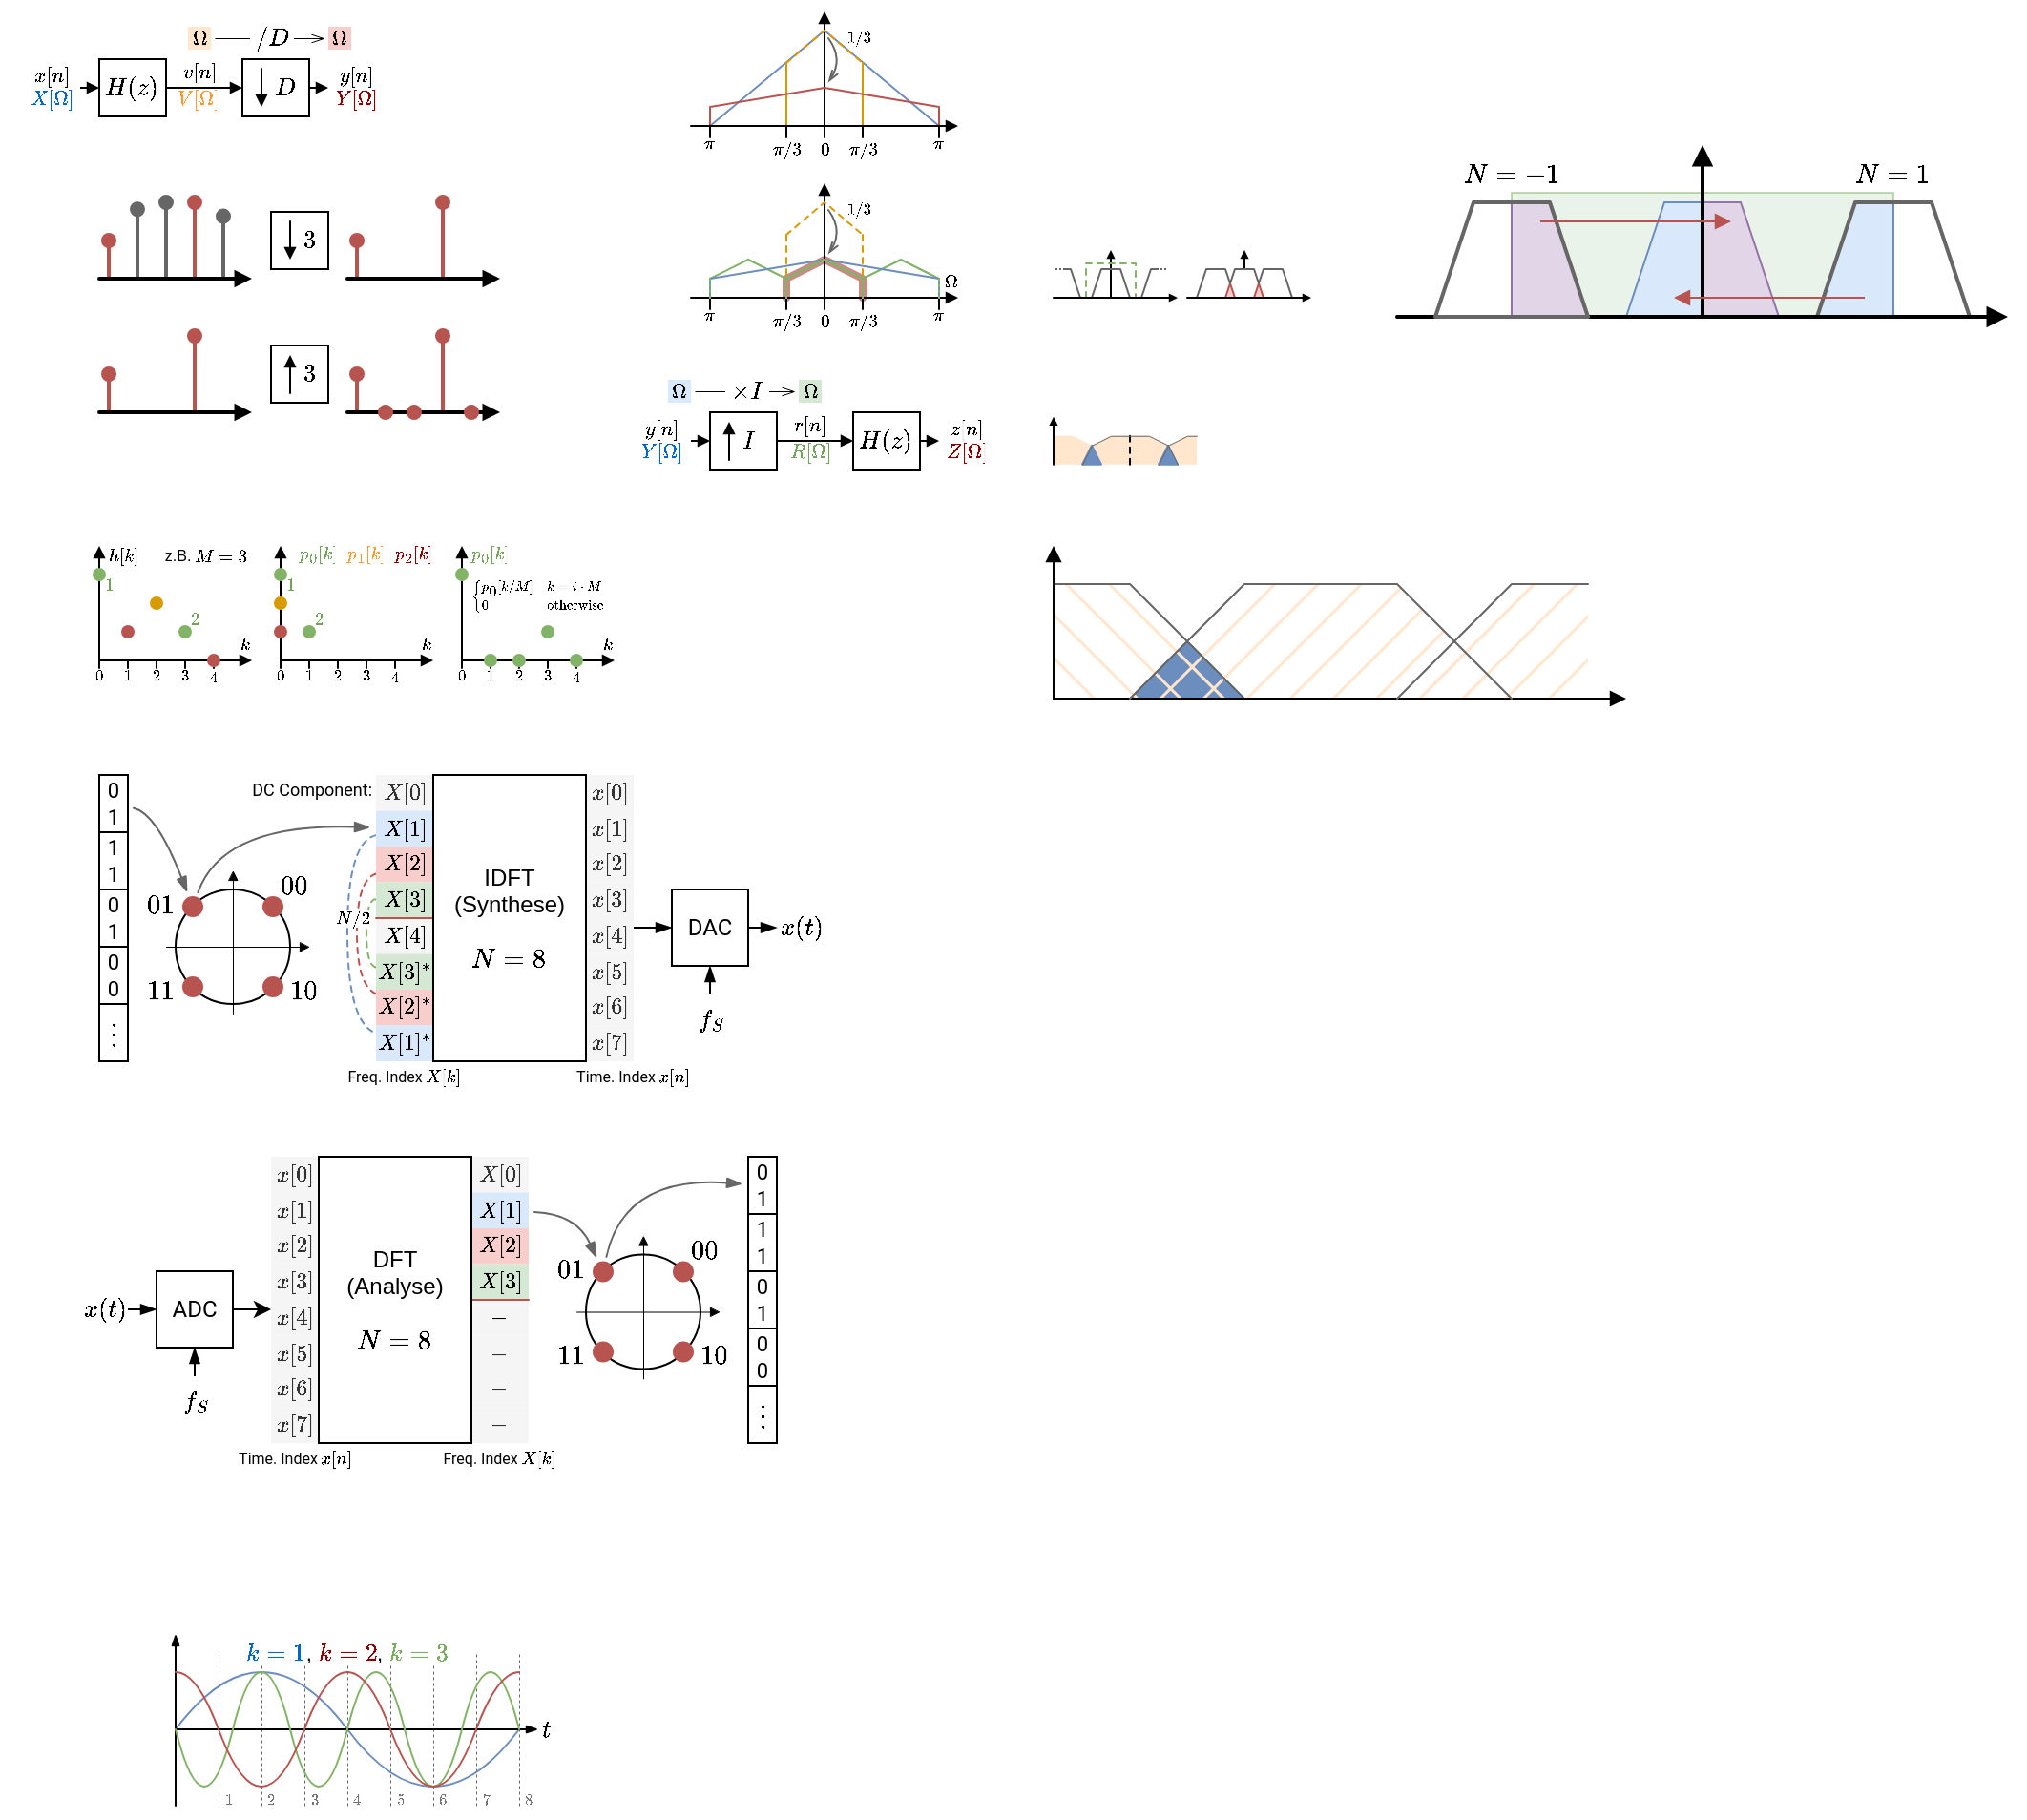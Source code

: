 <mxfile version="26.0.3">
  <diagram name="Page-1" id="Fow2L80jD09al7vtJWz3">
    <mxGraphModel dx="3585" dy="2390" grid="1" gridSize="5" guides="1" tooltips="1" connect="1" arrows="1" fold="1" page="1" pageScale="1" pageWidth="827" pageHeight="1169" math="1" shadow="0">
      <root>
        <mxCell id="0" />
        <mxCell id="1" parent="0" />
        <mxCell id="eKrLW09ZG8nOUIqwVUnP-160" value="\(1\)" style="endArrow=none;html=1;rounded=0;strokeWidth=0.5;dashed=1;fillColor=#f5f5f5;strokeColor=#666666;align=left;verticalAlign=bottom;fontSize=7;spacingTop=0;spacingBottom=-4;labelBackgroundColor=none;fontColor=#737373;" edge="1" parent="1">
          <mxGeometry x="-1" y="-1" width="50" height="50" relative="1" as="geometry">
            <mxPoint x="222.5" y="1000" as="sourcePoint" />
            <mxPoint x="222.5" y="920" as="targetPoint" />
            <mxPoint as="offset" />
          </mxGeometry>
        </mxCell>
        <mxCell id="eKrLW09ZG8nOUIqwVUnP-173" value="\(2\)" style="endArrow=none;html=1;rounded=0;strokeWidth=0.5;dashed=1;fillColor=#f5f5f5;strokeColor=#666666;align=left;verticalAlign=bottom;fontSize=7;spacingTop=0;spacingBottom=-4;labelBackgroundColor=none;fontColor=#737373;" edge="1" parent="1">
          <mxGeometry x="-1" y="-1" width="50" height="50" relative="1" as="geometry">
            <mxPoint x="245" y="1000" as="sourcePoint" />
            <mxPoint x="245" y="920" as="targetPoint" />
            <mxPoint as="offset" />
          </mxGeometry>
        </mxCell>
        <mxCell id="eKrLW09ZG8nOUIqwVUnP-174" value="\(4\)" style="endArrow=none;html=1;rounded=0;strokeWidth=0.5;dashed=1;fillColor=#f5f5f5;strokeColor=#666666;align=left;verticalAlign=bottom;fontSize=7;spacingTop=0;spacingBottom=-4;labelBackgroundColor=none;fontColor=#737373;" edge="1" parent="1">
          <mxGeometry x="-1" y="-1" width="50" height="50" relative="1" as="geometry">
            <mxPoint x="290" y="1000" as="sourcePoint" />
            <mxPoint x="290" y="920" as="targetPoint" />
            <mxPoint as="offset" />
          </mxGeometry>
        </mxCell>
        <mxCell id="eKrLW09ZG8nOUIqwVUnP-175" value="\(3\)" style="endArrow=none;html=1;rounded=0;strokeWidth=0.5;dashed=1;fillColor=#f5f5f5;strokeColor=#666666;align=left;verticalAlign=bottom;fontSize=7;spacingTop=0;spacingBottom=-4;labelBackgroundColor=none;fontColor=#737373;" edge="1" parent="1">
          <mxGeometry x="-1" y="-1" width="50" height="50" relative="1" as="geometry">
            <mxPoint x="267.5" y="1000" as="sourcePoint" />
            <mxPoint x="267.5" y="920" as="targetPoint" />
            <mxPoint as="offset" />
          </mxGeometry>
        </mxCell>
        <mxCell id="eKrLW09ZG8nOUIqwVUnP-176" value="\(8\)" style="endArrow=none;html=1;rounded=0;strokeWidth=0.5;dashed=1;fillColor=#f5f5f5;strokeColor=#666666;align=left;verticalAlign=bottom;fontSize=7;spacingTop=0;spacingBottom=-4;labelBackgroundColor=none;fontColor=#737373;" edge="1" parent="1">
          <mxGeometry x="-1" y="-1" width="50" height="50" relative="1" as="geometry">
            <mxPoint x="380" y="1000" as="sourcePoint" />
            <mxPoint x="380" y="920" as="targetPoint" />
            <mxPoint as="offset" />
          </mxGeometry>
        </mxCell>
        <mxCell id="eKrLW09ZG8nOUIqwVUnP-177" value="\(5\)" style="endArrow=none;html=1;rounded=0;strokeWidth=0.5;dashed=1;fillColor=#f5f5f5;strokeColor=#666666;align=left;verticalAlign=bottom;fontSize=7;spacingTop=0;spacingBottom=-4;labelBackgroundColor=none;fontColor=#737373;" edge="1" parent="1">
          <mxGeometry x="-1" y="-1" width="50" height="50" relative="1" as="geometry">
            <mxPoint x="312.5" y="1000" as="sourcePoint" />
            <mxPoint x="312.5" y="920" as="targetPoint" />
            <mxPoint as="offset" />
          </mxGeometry>
        </mxCell>
        <mxCell id="eKrLW09ZG8nOUIqwVUnP-178" value="\(6\)" style="endArrow=none;html=1;rounded=0;strokeWidth=0.5;dashed=1;fillColor=#f5f5f5;strokeColor=#666666;align=left;verticalAlign=bottom;fontSize=7;spacingTop=0;spacingBottom=-4;labelBackgroundColor=none;fontColor=#737373;" edge="1" parent="1">
          <mxGeometry x="-1" y="-1" width="50" height="50" relative="1" as="geometry">
            <mxPoint x="335" y="1000" as="sourcePoint" />
            <mxPoint x="335" y="920" as="targetPoint" />
            <mxPoint as="offset" />
          </mxGeometry>
        </mxCell>
        <mxCell id="eKrLW09ZG8nOUIqwVUnP-179" value="\(7\)" style="endArrow=none;html=1;rounded=0;strokeWidth=0.5;dashed=1;fillColor=#f5f5f5;strokeColor=#666666;align=left;verticalAlign=bottom;fontSize=7;spacingTop=0;spacingBottom=-4;labelBackgroundColor=none;fontColor=#737373;" edge="1" parent="1">
          <mxGeometry x="-1" y="-1" width="50" height="50" relative="1" as="geometry">
            <mxPoint x="357.5" y="1000" as="sourcePoint" />
            <mxPoint x="357.5" y="920" as="targetPoint" />
            <mxPoint as="offset" />
          </mxGeometry>
        </mxCell>
        <mxCell id="eKrLW09ZG8nOUIqwVUnP-158" value="" style="group" vertex="1" connectable="0" parent="1">
          <mxGeometry x="200" y="930" width="180" height="60" as="geometry" />
        </mxCell>
        <mxCell id="eKrLW09ZG8nOUIqwVUnP-136" value="" style="endArrow=none;html=1;rounded=0;curved=1;linecap=round;linejoin=round;fillColor=#dae8fc;strokeColor=#6c8ebf;" edge="1" parent="eKrLW09ZG8nOUIqwVUnP-158">
          <mxGeometry width="50" height="50" relative="1" as="geometry">
            <mxPoint x="45" as="sourcePoint" />
            <mxPoint y="30" as="targetPoint" />
            <Array as="points">
              <mxPoint x="22.5" />
            </Array>
          </mxGeometry>
        </mxCell>
        <mxCell id="eKrLW09ZG8nOUIqwVUnP-137" value="" style="endArrow=none;html=1;rounded=0;curved=1;linecap=round;linejoin=round;fillColor=#dae8fc;strokeColor=#6c8ebf;" edge="1" parent="eKrLW09ZG8nOUIqwVUnP-158">
          <mxGeometry width="50" height="50" relative="1" as="geometry">
            <mxPoint x="45" as="sourcePoint" />
            <mxPoint x="90" y="30" as="targetPoint" />
            <Array as="points">
              <mxPoint x="67.5" />
            </Array>
          </mxGeometry>
        </mxCell>
        <mxCell id="eKrLW09ZG8nOUIqwVUnP-138" value="" style="endArrow=none;html=1;rounded=0;curved=1;linecap=round;linejoin=round;fillColor=#dae8fc;strokeColor=#6c8ebf;" edge="1" parent="eKrLW09ZG8nOUIqwVUnP-158">
          <mxGeometry width="50" height="50" relative="1" as="geometry">
            <mxPoint x="90" y="30" as="sourcePoint" />
            <mxPoint x="135" y="60" as="targetPoint" />
            <Array as="points">
              <mxPoint x="112.5" y="60" />
            </Array>
          </mxGeometry>
        </mxCell>
        <mxCell id="eKrLW09ZG8nOUIqwVUnP-139" value="" style="endArrow=none;html=1;rounded=0;curved=1;linecap=round;linejoin=round;fillColor=#dae8fc;strokeColor=#6c8ebf;" edge="1" parent="eKrLW09ZG8nOUIqwVUnP-158">
          <mxGeometry width="50" height="50" relative="1" as="geometry">
            <mxPoint x="180" y="30" as="sourcePoint" />
            <mxPoint x="135" y="60" as="targetPoint" />
            <Array as="points">
              <mxPoint x="157.5" y="60" />
            </Array>
          </mxGeometry>
        </mxCell>
        <mxCell id="eKrLW09ZG8nOUIqwVUnP-36" value="\(x[0]\)" style="rounded=0;whiteSpace=wrap;html=1;fontFamily=Roboto;fontSource=https%3A%2F%2Ffonts.googleapis.com%2Fcss%3Ffamily%3DRoboto;fontSize=10;fillColor=#f5f5f5;fontColor=#333333;strokeColor=none;spacingBottom=1;linejoin=round;linecap=round;" vertex="1" parent="1">
          <mxGeometry x="415" y="460" width="25" height="18.75" as="geometry" />
        </mxCell>
        <mxCell id="eKrLW09ZG8nOUIqwVUnP-37" value="\(x[1]\)" style="rounded=0;whiteSpace=wrap;html=1;fontFamily=Roboto;fontSource=https%3A%2F%2Ffonts.googleapis.com%2Fcss%3Ffamily%3DRoboto;fontSize=10;fillColor=#f5f5f5;fontColor=#333333;strokeColor=none;spacingBottom=1;linejoin=round;linecap=round;" vertex="1" parent="1">
          <mxGeometry x="415" y="478.75" width="25" height="18.75" as="geometry" />
        </mxCell>
        <mxCell id="eKrLW09ZG8nOUIqwVUnP-38" value="\(x[2]\)" style="rounded=0;whiteSpace=wrap;html=1;fontFamily=Roboto;fontSource=https%3A%2F%2Ffonts.googleapis.com%2Fcss%3Ffamily%3DRoboto;fontSize=10;fillColor=#f5f5f5;fontColor=#333333;strokeColor=none;spacingBottom=1;linejoin=round;linecap=round;" vertex="1" parent="1">
          <mxGeometry x="415" y="497.5" width="25" height="18.75" as="geometry" />
        </mxCell>
        <mxCell id="eKrLW09ZG8nOUIqwVUnP-39" value="\(x[3]\)" style="rounded=0;whiteSpace=wrap;html=1;fontFamily=Roboto;fontSource=https%3A%2F%2Ffonts.googleapis.com%2Fcss%3Ffamily%3DRoboto;fontSize=10;fillColor=#f5f5f5;fontColor=#333333;strokeColor=none;spacingBottom=1;linejoin=round;linecap=round;" vertex="1" parent="1">
          <mxGeometry x="415" y="516.25" width="25" height="18.75" as="geometry" />
        </mxCell>
        <mxCell id="eKrLW09ZG8nOUIqwVUnP-47" style="edgeStyle=elbowEdgeStyle;rounded=0;orthogonalLoop=1;jettySize=auto;html=1;elbow=vertical;endArrow=blockThin;endFill=1;" edge="1" parent="1" source="eKrLW09ZG8nOUIqwVUnP-40" target="eKrLW09ZG8nOUIqwVUnP-46">
          <mxGeometry relative="1" as="geometry">
            <Array as="points">
              <mxPoint x="455" y="540" />
            </Array>
          </mxGeometry>
        </mxCell>
        <mxCell id="eKrLW09ZG8nOUIqwVUnP-40" value="\(x[4]\)" style="rounded=0;whiteSpace=wrap;html=1;fontFamily=Roboto;fontSource=https%3A%2F%2Ffonts.googleapis.com%2Fcss%3Ffamily%3DRoboto;fontSize=10;fillColor=#f5f5f5;fontColor=#333333;strokeColor=none;spacingBottom=1;linejoin=round;linecap=round;" vertex="1" parent="1">
          <mxGeometry x="415" y="535" width="25" height="18.75" as="geometry" />
        </mxCell>
        <mxCell id="eKrLW09ZG8nOUIqwVUnP-42" value="\(x[5]\)" style="rounded=0;whiteSpace=wrap;html=1;fontFamily=Roboto;fontSource=https%3A%2F%2Ffonts.googleapis.com%2Fcss%3Ffamily%3DRoboto;fontSize=10;fillColor=#f5f5f5;fontColor=#333333;strokeColor=none;spacingBottom=1;linejoin=round;linecap=round;" vertex="1" parent="1">
          <mxGeometry x="415" y="553.75" width="25" height="18.75" as="geometry" />
        </mxCell>
        <mxCell id="eKrLW09ZG8nOUIqwVUnP-43" value="\(x[6]\)" style="rounded=0;whiteSpace=wrap;html=1;fontFamily=Roboto;fontSource=https%3A%2F%2Ffonts.googleapis.com%2Fcss%3Ffamily%3DRoboto;fontSize=10;fillColor=#f5f5f5;fontColor=#333333;strokeColor=none;spacingBottom=1;linejoin=round;linecap=round;" vertex="1" parent="1">
          <mxGeometry x="415" y="572.5" width="25" height="18.75" as="geometry" />
        </mxCell>
        <mxCell id="eKrLW09ZG8nOUIqwVUnP-44" value="\(x[7]\)" style="rounded=0;whiteSpace=wrap;html=1;fontFamily=Roboto;fontSource=https%3A%2F%2Ffonts.googleapis.com%2Fcss%3Ffamily%3DRoboto;fontSize=10;fillColor=#f5f5f5;fontColor=#333333;strokeColor=none;spacingBottom=1;linejoin=round;linecap=round;" vertex="1" parent="1">
          <mxGeometry x="415" y="591.25" width="25" height="18.75" as="geometry" />
        </mxCell>
        <mxCell id="eKrLW09ZG8nOUIqwVUnP-31" style="rounded=0;orthogonalLoop=1;jettySize=auto;html=1;fillColor=#f8cecc;strokeColor=#b85450;curved=1;endArrow=none;endFill=0;dashed=1;linejoin=round;linecap=round;" edge="1" parent="1" source="eKrLW09ZG8nOUIqwVUnP-7" target="eKrLW09ZG8nOUIqwVUnP-24">
          <mxGeometry relative="1" as="geometry">
            <mxPoint x="310" y="493" as="sourcePoint" />
            <mxPoint x="310" y="602" as="targetPoint" />
            <Array as="points">
              <mxPoint x="295" y="515" />
              <mxPoint x="295" y="570" />
            </Array>
          </mxGeometry>
        </mxCell>
        <mxCell id="eKrLW09ZG8nOUIqwVUnP-32" style="rounded=0;orthogonalLoop=1;jettySize=auto;html=1;fillColor=#d5e8d4;strokeColor=#82b366;curved=1;endArrow=none;endFill=0;dashed=1;linejoin=round;linecap=round;" edge="1" parent="1" source="eKrLW09ZG8nOUIqwVUnP-21" target="eKrLW09ZG8nOUIqwVUnP-23">
          <mxGeometry relative="1" as="geometry">
            <mxPoint x="310" y="516" as="sourcePoint" />
            <mxPoint x="310" y="579" as="targetPoint" />
            <Array as="points">
              <mxPoint x="300" y="525" />
              <mxPoint x="300" y="560" />
            </Array>
          </mxGeometry>
        </mxCell>
        <mxCell id="9mQKleaooONpuF6yj7ck-111" value="" style="rounded=0;whiteSpace=wrap;html=1;fillColor=#d5e8d4;strokeColor=#82b366;opacity=50;" parent="1" vertex="1">
          <mxGeometry x="900" y="155" width="200" height="65" as="geometry" />
        </mxCell>
        <mxCell id="9mQKleaooONpuF6yj7ck-102" value="" style="shape=manualInput;whiteSpace=wrap;html=1;direction=south;size=20;flipH=1;fillColor=#dae8fc;strokeColor=#6c8ebf;" parent="1" vertex="1">
          <mxGeometry x="960" y="160" width="40" height="60" as="geometry" />
        </mxCell>
        <mxCell id="9mQKleaooONpuF6yj7ck-103" value="" style="shape=manualInput;whiteSpace=wrap;html=1;direction=south;size=20;fillColor=#e1d5e7;strokeColor=#9673a6;" parent="1" vertex="1">
          <mxGeometry x="1000" y="160" width="40" height="60" as="geometry" />
        </mxCell>
        <mxCell id="9mQKleaooONpuF6yj7ck-100" value="" style="shape=manualInput;whiteSpace=wrap;html=1;direction=south;size=20;fillColor=#e1d5e7;strokeColor=#9673a6;" parent="1" vertex="1">
          <mxGeometry x="900" y="160" width="40" height="60" as="geometry" />
        </mxCell>
        <mxCell id="9mQKleaooONpuF6yj7ck-101" value="" style="shape=manualInput;whiteSpace=wrap;html=1;direction=south;size=20;flipH=1;fillColor=#dae8fc;strokeColor=#6c8ebf;" parent="1" vertex="1">
          <mxGeometry x="1060" y="160" width="40" height="60" as="geometry" />
        </mxCell>
        <mxCell id="9mQKleaooONpuF6yj7ck-85" value="" style="triangle;whiteSpace=wrap;html=1;direction=north;linejoin=round;fillColor=#6C8EBF;strokeColor=none;fillStyle=solid;" parent="1" vertex="1">
          <mxGeometry x="700" y="390" width="60" height="30" as="geometry" />
        </mxCell>
        <mxCell id="9mQKleaooONpuF6yj7ck-78" value="" style="shape=trapezoid;perimeter=trapezoidPerimeter;whiteSpace=wrap;html=1;fixedSize=1;size=60;fillColor=#ffe6cc;strokeColor=none;fillStyle=hatch;" parent="1" vertex="1">
          <mxGeometry x="700" y="360" width="200" height="60" as="geometry" />
        </mxCell>
        <mxCell id="9mQKleaooONpuF6yj7ck-84" value="" style="shape=manualInput;whiteSpace=wrap;html=1;direction=south;size=60;fillColor=#ffe6cc;strokeColor=none;flipH=1;fillStyle=hatch;" parent="1" vertex="1">
          <mxGeometry x="840" y="360" width="100" height="60" as="geometry" />
        </mxCell>
        <mxCell id="9mQKleaooONpuF6yj7ck-82" value="" style="shape=manualInput;whiteSpace=wrap;html=1;direction=south;size=60;fillColor=#ffe6cc;strokeColor=none;fillStyle=hatch;" parent="1" vertex="1">
          <mxGeometry x="660" y="360" width="100" height="60" as="geometry" />
        </mxCell>
        <mxCell id="9mQKleaooONpuF6yj7ck-52" value="" style="shape=manualInput;whiteSpace=wrap;html=1;size=5;fillColor=#ffe6cc;strokeColor=none;fillStyle=solid;" parent="1" vertex="1">
          <mxGeometry x="680" y="282.36" width="10" height="15" as="geometry" />
        </mxCell>
        <mxCell id="9mQKleaooONpuF6yj7ck-53" value="" style="shape=manualInput;whiteSpace=wrap;html=1;size=5;fillColor=#ffe6cc;strokeColor=none;fillStyle=solid;" parent="1" vertex="1">
          <mxGeometry x="720" y="282.36" width="10" height="15" as="geometry" />
        </mxCell>
        <mxCell id="9mQKleaooONpuF6yj7ck-54" value="" style="shape=manualInput;whiteSpace=wrap;html=1;size=5;fillColor=#ffe6cc;strokeColor=none;flipH=1;fillStyle=solid;" parent="1" vertex="1">
          <mxGeometry x="710" y="282.36" width="10" height="15" as="geometry" />
        </mxCell>
        <mxCell id="9mQKleaooONpuF6yj7ck-55" value="" style="shape=manualInput;whiteSpace=wrap;html=1;size=5;fillColor=#ffe6cc;strokeColor=none;flipH=1;fillStyle=solid;" parent="1" vertex="1">
          <mxGeometry x="670" y="282.36" width="10" height="15" as="geometry" />
        </mxCell>
        <mxCell id="9mQKleaooONpuF6yj7ck-56" value="" style="rounded=0;whiteSpace=wrap;html=1;fillColor=#ffe6cc;strokeColor=none;fillStyle=solid;" parent="1" vertex="1">
          <mxGeometry x="660" y="282.36" width="10" height="15" as="geometry" />
        </mxCell>
        <mxCell id="9mQKleaooONpuF6yj7ck-57" value="" style="rounded=0;whiteSpace=wrap;html=1;fillColor=#ffe6cc;strokeColor=none;fillStyle=solid;" parent="1" vertex="1">
          <mxGeometry x="730" y="282.36" width="5" height="15" as="geometry" />
        </mxCell>
        <mxCell id="9mQKleaooONpuF6yj7ck-58" value="" style="rounded=0;whiteSpace=wrap;html=1;fillColor=#ffe6cc;strokeColor=none;fillStyle=solid;" parent="1" vertex="1">
          <mxGeometry x="690" y="282.36" width="20" height="15" as="geometry" />
        </mxCell>
        <mxCell id="9mQKleaooONpuF6yj7ck-51" value="" style="endArrow=none;html=1;rounded=0;linecap=round;strokeWidth=1;endSize=2;endFill=0;dashed=1;" parent="1" edge="1">
          <mxGeometry width="50" height="50" relative="1" as="geometry">
            <mxPoint x="700" y="297.36" as="sourcePoint" />
            <mxPoint x="700" y="282.36" as="targetPoint" />
          </mxGeometry>
        </mxCell>
        <mxCell id="9mQKleaooONpuF6yj7ck-50" value="" style="triangle;whiteSpace=wrap;html=1;direction=north;linejoin=round;fillColor=#6C8EBF;strokeColor=#6C8EBF;" parent="1" vertex="1">
          <mxGeometry x="715" y="287.36" width="10" height="10" as="geometry" />
        </mxCell>
        <mxCell id="9mQKleaooONpuF6yj7ck-49" value="" style="triangle;whiteSpace=wrap;html=1;direction=north;linejoin=round;fillColor=#6C8EBF;strokeColor=#6C8EBF;" parent="1" vertex="1">
          <mxGeometry x="675" y="287.36" width="10" height="10" as="geometry" />
        </mxCell>
        <mxCell id="OXC5Uw7I5D40x52w9kvH-82" value="&lt;span style=&quot;text-wrap: wrap;&quot;&gt;\(4\)&lt;/span&gt;" style="endArrow=none;html=1;rounded=0;linecap=round;strokeWidth=1;endSize=4;endFill=0;verticalAlign=top;spacingBottom=0;spacingTop=-5;labelBackgroundColor=none;spacingRight=0;fontSize=7;" parent="1" edge="1">
          <mxGeometry x="1" width="50" height="50" relative="1" as="geometry">
            <mxPoint x="220" y="400" as="sourcePoint" />
            <mxPoint x="220" y="404" as="targetPoint" />
            <mxPoint as="offset" />
          </mxGeometry>
        </mxCell>
        <mxCell id="OXC5Uw7I5D40x52w9kvH-83" value="&lt;span style=&quot;text-wrap: wrap;&quot;&gt;\(3\)&lt;/span&gt;" style="endArrow=none;html=1;rounded=0;linecap=round;strokeWidth=1;endSize=4;endFill=0;verticalAlign=top;spacingBottom=0;spacingTop=-6;labelBackgroundColor=none;spacingRight=0;fontSize=7;" parent="1" edge="1">
          <mxGeometry x="1" width="50" height="50" relative="1" as="geometry">
            <mxPoint x="205" y="400" as="sourcePoint" />
            <mxPoint x="205" y="404" as="targetPoint" />
            <mxPoint as="offset" />
          </mxGeometry>
        </mxCell>
        <mxCell id="OXC5Uw7I5D40x52w9kvH-84" value="&lt;span style=&quot;text-wrap: wrap;&quot;&gt;\(2\)&lt;/span&gt;" style="endArrow=none;html=1;rounded=0;linecap=round;strokeWidth=1;endSize=4;endFill=0;verticalAlign=top;spacingBottom=0;spacingTop=-6;labelBackgroundColor=none;spacingRight=0;fontSize=7;" parent="1" edge="1">
          <mxGeometry x="1" width="50" height="50" relative="1" as="geometry">
            <mxPoint x="190" y="400" as="sourcePoint" />
            <mxPoint x="190" y="404" as="targetPoint" />
            <mxPoint as="offset" />
          </mxGeometry>
        </mxCell>
        <mxCell id="OXC5Uw7I5D40x52w9kvH-85" value="&lt;span style=&quot;text-wrap: wrap;&quot;&gt;\(1\)&lt;/span&gt;" style="endArrow=none;html=1;rounded=0;linecap=round;strokeWidth=1;endSize=4;endFill=0;verticalAlign=top;spacingBottom=0;spacingTop=-6;labelBackgroundColor=none;spacingRight=0;fontSize=7;" parent="1" edge="1">
          <mxGeometry x="1" width="50" height="50" relative="1" as="geometry">
            <mxPoint x="175" y="400" as="sourcePoint" />
            <mxPoint x="175" y="404" as="targetPoint" />
            <mxPoint as="offset" />
          </mxGeometry>
        </mxCell>
        <mxCell id="OXC5Uw7I5D40x52w9kvH-86" value="&lt;span style=&quot;text-wrap: wrap;&quot;&gt;\(0\)&lt;/span&gt;" style="endArrow=none;html=1;rounded=0;linecap=round;strokeWidth=1;endSize=4;endFill=0;verticalAlign=top;spacingBottom=0;spacingTop=-6;labelBackgroundColor=none;spacingRight=0;fontSize=7;" parent="1" edge="1">
          <mxGeometry x="1" width="50" height="50" relative="1" as="geometry">
            <mxPoint x="160" y="400" as="sourcePoint" />
            <mxPoint x="160" y="404" as="targetPoint" />
            <mxPoint as="offset" />
          </mxGeometry>
        </mxCell>
        <mxCell id="OXC5Uw7I5D40x52w9kvH-24" value="" style="endArrow=none;html=1;rounded=0;strokeColor=#b85450;align=center;verticalAlign=middle;fontFamily=Helvetica;fontSize=11;fontColor=default;labelBackgroundColor=default;endSize=3;linejoin=round;linecap=round;fillColor=#f8cecc;strokeWidth=4;opacity=70;" parent="1" edge="1">
          <mxGeometry width="50" height="50" relative="1" as="geometry">
            <mxPoint x="520" y="210" as="sourcePoint" />
            <mxPoint x="560" y="210" as="targetPoint" />
            <Array as="points">
              <mxPoint x="520" y="200" />
              <mxPoint x="540" y="190" />
              <mxPoint x="560" y="200" />
            </Array>
          </mxGeometry>
        </mxCell>
        <mxCell id="K5dd-0HdG25eFt7enHX4-46" value="" style="rounded=0;whiteSpace=wrap;html=1;" parent="1" vertex="1">
          <mxGeometry x="235" y="85" width="35" height="30" as="geometry" />
        </mxCell>
        <mxCell id="K5dd-0HdG25eFt7enHX4-2" value="" style="endArrow=oval;html=1;rounded=0;fillColor=#f8cecc;strokeColor=#b85450;endFill=1;linecap=round;strokeWidth=2;" parent="1" edge="1">
          <mxGeometry width="50" height="50" relative="1" as="geometry">
            <mxPoint x="165" y="200" as="sourcePoint" />
            <mxPoint x="165" y="180" as="targetPoint" />
          </mxGeometry>
        </mxCell>
        <mxCell id="K5dd-0HdG25eFt7enHX4-3" value="" style="endArrow=oval;html=1;rounded=0;fillColor=#f8cecc;strokeColor=#b85450;endFill=1;linecap=round;strokeWidth=2;" parent="1" edge="1">
          <mxGeometry width="50" height="50" relative="1" as="geometry">
            <mxPoint x="210" y="200" as="sourcePoint" />
            <mxPoint x="210" y="160" as="targetPoint" />
          </mxGeometry>
        </mxCell>
        <mxCell id="K5dd-0HdG25eFt7enHX4-9" value="" style="endArrow=oval;html=1;rounded=0;fillColor=#f5f5f5;strokeColor=#666666;endFill=1;linecap=round;strokeWidth=2;" parent="1" edge="1">
          <mxGeometry width="50" height="50" relative="1" as="geometry">
            <mxPoint x="225" y="200" as="sourcePoint" />
            <mxPoint x="225" y="167.273" as="targetPoint" />
          </mxGeometry>
        </mxCell>
        <mxCell id="K5dd-0HdG25eFt7enHX4-10" value="" style="endArrow=oval;html=1;rounded=0;fillColor=#f5f5f5;strokeColor=#666666;endFill=1;linecap=round;strokeWidth=2;" parent="1" edge="1">
          <mxGeometry width="50" height="50" relative="1" as="geometry">
            <mxPoint x="195" y="200" as="sourcePoint" />
            <mxPoint x="195" y="160" as="targetPoint" />
          </mxGeometry>
        </mxCell>
        <mxCell id="K5dd-0HdG25eFt7enHX4-11" value="" style="endArrow=oval;html=1;rounded=0;fillColor=#f5f5f5;strokeColor=#666666;endFill=1;linecap=round;strokeWidth=2;" parent="1" edge="1">
          <mxGeometry width="50" height="50" relative="1" as="geometry">
            <mxPoint x="180" y="200" as="sourcePoint" />
            <mxPoint x="180" y="163.636" as="targetPoint" />
          </mxGeometry>
        </mxCell>
        <mxCell id="K5dd-0HdG25eFt7enHX4-1" value="" style="endArrow=block;html=1;rounded=0;linecap=round;strokeWidth=2;endSize=4;endFill=1;" parent="1" edge="1">
          <mxGeometry width="50" height="50" relative="1" as="geometry">
            <mxPoint x="160" y="200" as="sourcePoint" />
            <mxPoint x="240" y="200" as="targetPoint" />
          </mxGeometry>
        </mxCell>
        <mxCell id="K5dd-0HdG25eFt7enHX4-23" value="" style="endArrow=oval;html=1;rounded=0;fillColor=#f8cecc;strokeColor=#b85450;endFill=1;linecap=round;strokeWidth=2;" parent="1" edge="1">
          <mxGeometry width="50" height="50" relative="1" as="geometry">
            <mxPoint x="295" y="200" as="sourcePoint" />
            <mxPoint x="295" y="180" as="targetPoint" />
          </mxGeometry>
        </mxCell>
        <mxCell id="K5dd-0HdG25eFt7enHX4-24" value="" style="endArrow=oval;html=1;rounded=0;fillColor=#f8cecc;strokeColor=#b85450;endFill=1;linecap=round;strokeWidth=2;" parent="1" edge="1">
          <mxGeometry width="50" height="50" relative="1" as="geometry">
            <mxPoint x="340" y="200" as="sourcePoint" />
            <mxPoint x="340" y="160" as="targetPoint" />
          </mxGeometry>
        </mxCell>
        <mxCell id="K5dd-0HdG25eFt7enHX4-28" value="" style="endArrow=block;html=1;rounded=0;linecap=round;strokeWidth=2;endSize=4;endFill=1;" parent="1" edge="1">
          <mxGeometry width="50" height="50" relative="1" as="geometry">
            <mxPoint x="290" y="200" as="sourcePoint" />
            <mxPoint x="370" y="200" as="targetPoint" />
          </mxGeometry>
        </mxCell>
        <mxCell id="K5dd-0HdG25eFt7enHX4-29" value="" style="rounded=0;whiteSpace=wrap;html=1;" parent="1" vertex="1">
          <mxGeometry x="250" y="165" width="30" height="30" as="geometry" />
        </mxCell>
        <mxCell id="K5dd-0HdG25eFt7enHX4-30" value="\(3\)" style="endArrow=block;html=1;rounded=0;linecap=round;strokeWidth=1;endSize=4;endFill=1;align=left;spacingLeft=5;" parent="1" edge="1">
          <mxGeometry x="0.011" width="50" height="50" relative="1" as="geometry">
            <mxPoint x="260" y="170" as="sourcePoint" />
            <mxPoint x="260" y="190" as="targetPoint" />
            <mxPoint as="offset" />
          </mxGeometry>
        </mxCell>
        <mxCell id="K5dd-0HdG25eFt7enHX4-31" value="" style="endArrow=oval;html=1;rounded=0;fillColor=#f8cecc;strokeColor=#b85450;endFill=1;linecap=round;strokeWidth=2;" parent="1" edge="1">
          <mxGeometry width="50" height="50" relative="1" as="geometry">
            <mxPoint x="165" y="270" as="sourcePoint" />
            <mxPoint x="165" y="250" as="targetPoint" />
          </mxGeometry>
        </mxCell>
        <mxCell id="K5dd-0HdG25eFt7enHX4-32" value="" style="endArrow=oval;html=1;rounded=0;fillColor=#f8cecc;strokeColor=#b85450;endFill=1;linecap=round;strokeWidth=2;" parent="1" edge="1">
          <mxGeometry width="50" height="50" relative="1" as="geometry">
            <mxPoint x="210" y="270" as="sourcePoint" />
            <mxPoint x="210" y="230" as="targetPoint" />
          </mxGeometry>
        </mxCell>
        <mxCell id="K5dd-0HdG25eFt7enHX4-36" value="" style="endArrow=block;html=1;rounded=0;linecap=round;strokeWidth=2;endSize=4;endFill=1;" parent="1" edge="1">
          <mxGeometry width="50" height="50" relative="1" as="geometry">
            <mxPoint x="160" y="270" as="sourcePoint" />
            <mxPoint x="240" y="270" as="targetPoint" />
          </mxGeometry>
        </mxCell>
        <mxCell id="K5dd-0HdG25eFt7enHX4-37" value="" style="endArrow=oval;html=1;rounded=0;fillColor=#f8cecc;strokeColor=#b85450;endFill=1;linecap=round;strokeWidth=2;" parent="1" edge="1">
          <mxGeometry width="50" height="50" relative="1" as="geometry">
            <mxPoint x="295" y="270" as="sourcePoint" />
            <mxPoint x="295" y="250" as="targetPoint" />
          </mxGeometry>
        </mxCell>
        <mxCell id="K5dd-0HdG25eFt7enHX4-38" value="" style="endArrow=oval;html=1;rounded=0;fillColor=#f8cecc;strokeColor=#b85450;endFill=1;linecap=round;strokeWidth=2;" parent="1" edge="1">
          <mxGeometry width="50" height="50" relative="1" as="geometry">
            <mxPoint x="340" y="270" as="sourcePoint" />
            <mxPoint x="340" y="230" as="targetPoint" />
          </mxGeometry>
        </mxCell>
        <mxCell id="K5dd-0HdG25eFt7enHX4-39" value="" style="endArrow=block;html=1;rounded=0;linecap=round;strokeWidth=2;endSize=4;endFill=1;" parent="1" edge="1">
          <mxGeometry width="50" height="50" relative="1" as="geometry">
            <mxPoint x="290" y="270" as="sourcePoint" />
            <mxPoint x="370" y="270" as="targetPoint" />
          </mxGeometry>
        </mxCell>
        <mxCell id="K5dd-0HdG25eFt7enHX4-40" value="" style="rounded=0;whiteSpace=wrap;html=1;" parent="1" vertex="1">
          <mxGeometry x="250" y="235" width="30" height="30" as="geometry" />
        </mxCell>
        <mxCell id="K5dd-0HdG25eFt7enHX4-41" value="\(3\)" style="endArrow=block;html=1;rounded=0;linecap=round;strokeWidth=1;endSize=4;endFill=1;align=left;spacingLeft=5;" parent="1" edge="1">
          <mxGeometry x="0.011" width="50" height="50" relative="1" as="geometry">
            <mxPoint x="260" y="260" as="sourcePoint" />
            <mxPoint x="260" y="240" as="targetPoint" />
            <mxPoint as="offset" />
          </mxGeometry>
        </mxCell>
        <mxCell id="K5dd-0HdG25eFt7enHX4-42" value="" style="endArrow=oval;html=1;rounded=0;fillColor=#f8cecc;strokeColor=#b85450;endFill=1;linecap=round;strokeWidth=2;" parent="1" edge="1">
          <mxGeometry width="50" height="50" relative="1" as="geometry">
            <mxPoint x="310" y="270" as="sourcePoint" />
            <mxPoint x="310" y="270" as="targetPoint" />
            <Array as="points">
              <mxPoint x="310" y="268" />
            </Array>
          </mxGeometry>
        </mxCell>
        <mxCell id="K5dd-0HdG25eFt7enHX4-43" value="" style="endArrow=oval;html=1;rounded=0;fillColor=#f8cecc;strokeColor=#b85450;endFill=1;linecap=round;strokeWidth=2;" parent="1" edge="1">
          <mxGeometry width="50" height="50" relative="1" as="geometry">
            <mxPoint x="325" y="270" as="sourcePoint" />
            <mxPoint x="325" y="270" as="targetPoint" />
            <Array as="points">
              <mxPoint x="325" y="268" />
            </Array>
          </mxGeometry>
        </mxCell>
        <mxCell id="K5dd-0HdG25eFt7enHX4-44" value="" style="endArrow=oval;html=1;rounded=0;fillColor=#f8cecc;strokeColor=#b85450;endFill=1;linecap=round;strokeWidth=2;" parent="1" edge="1">
          <mxGeometry width="50" height="50" relative="1" as="geometry">
            <mxPoint x="355" y="270" as="sourcePoint" />
            <mxPoint x="355" y="270" as="targetPoint" />
            <Array as="points">
              <mxPoint x="355" y="268" />
            </Array>
          </mxGeometry>
        </mxCell>
        <mxCell id="K5dd-0HdG25eFt7enHX4-45" value="\(D\)" style="endArrow=block;html=1;rounded=0;linecap=round;strokeWidth=1;endSize=4;endFill=1;align=left;spacingLeft=5;" parent="1" edge="1">
          <mxGeometry x="0.023" width="50" height="50" relative="1" as="geometry">
            <mxPoint x="245" y="90" as="sourcePoint" />
            <mxPoint x="245" y="110" as="targetPoint" />
            <mxPoint as="offset" />
          </mxGeometry>
        </mxCell>
        <mxCell id="K5dd-0HdG25eFt7enHX4-49" style="edgeStyle=elbowEdgeStyle;rounded=0;orthogonalLoop=1;jettySize=auto;html=1;endArrow=block;endFill=1;endSize=4;elbow=vertical;" parent="1" source="K5dd-0HdG25eFt7enHX4-47" target="K5dd-0HdG25eFt7enHX4-46" edge="1">
          <mxGeometry relative="1" as="geometry" />
        </mxCell>
        <mxCell id="K5dd-0HdG25eFt7enHX4-47" value="&lt;span style=&quot;font-size: 11px; text-align: left; text-wrap: nowrap; background-color: rgb(255, 255, 255);&quot;&gt;\(H(z)\)&lt;/span&gt;" style="rounded=0;whiteSpace=wrap;html=1;" parent="1" vertex="1">
          <mxGeometry x="160" y="85" width="35" height="30" as="geometry" />
        </mxCell>
        <mxCell id="K5dd-0HdG25eFt7enHX4-50" value="" style="edgeStyle=elbowEdgeStyle;rounded=0;orthogonalLoop=1;jettySize=auto;html=1;endArrow=block;endFill=1;endSize=4;elbow=vertical;align=right;" parent="1" source="K5dd-0HdG25eFt7enHX4-51" target="K5dd-0HdG25eFt7enHX4-47" edge="1">
          <mxGeometry x="-1" relative="1" as="geometry">
            <mxPoint x="145" y="100" as="sourcePoint" />
            <mxPoint x="155" y="99.89" as="targetPoint" />
            <mxPoint as="offset" />
            <Array as="points" />
          </mxGeometry>
        </mxCell>
        <mxCell id="K5dd-0HdG25eFt7enHX4-51" value="&lt;span style=&quot;text-align: right; text-wrap: nowrap; line-height: 130%;&quot;&gt;\(x[n]\)&lt;/span&gt;&lt;div style=&quot;line-height: 130%;&quot;&gt;&lt;span style=&quot;text-align: right; text-wrap: nowrap;&quot;&gt;&lt;font color=&quot;#0066cc&quot;&gt;\(X[\Omega]\)&lt;/font&gt;&lt;/span&gt;&lt;span style=&quot;text-align: right; text-wrap: nowrap;&quot;&gt;&lt;br&gt;&lt;/span&gt;&lt;/div&gt;" style="text;html=1;align=center;verticalAlign=middle;whiteSpace=wrap;rounded=0;fontFamily=Helvetica;fontSize=9;fontColor=default;labelBackgroundColor=default;" parent="1" vertex="1">
          <mxGeometry x="120" y="85" width="30" height="30" as="geometry" />
        </mxCell>
        <mxCell id="K5dd-0HdG25eFt7enHX4-53" value="&lt;span style=&quot;text-align: right; text-wrap: nowrap; line-height: 160%;&quot;&gt;\(v[n]\)&lt;/span&gt;&lt;div style=&quot;line-height: 160%;&quot;&gt;&lt;span style=&quot;text-align: right; text-wrap: nowrap;&quot;&gt;&lt;font color=&quot;#ff9933&quot;&gt;\(V[\Omega]\)&lt;/font&gt;&lt;/span&gt;&lt;span style=&quot;text-align: right; text-wrap: nowrap;&quot;&gt;&lt;br&gt;&lt;/span&gt;&lt;/div&gt;" style="text;html=1;align=center;verticalAlign=middle;whiteSpace=wrap;rounded=0;fontFamily=Helvetica;fontSize=9;fontColor=default;labelBackgroundColor=none;spacingBottom=2;" parent="1" vertex="1">
          <mxGeometry x="195" y="85" width="35" height="30" as="geometry" />
        </mxCell>
        <mxCell id="K5dd-0HdG25eFt7enHX4-54" value="&lt;span style=&quot;text-align: right; text-wrap: nowrap; line-height: 130%;&quot;&gt;\(y[n]\)&lt;/span&gt;&lt;div style=&quot;line-height: 130%;&quot;&gt;&lt;span style=&quot;text-align: right; text-wrap: nowrap;&quot;&gt;&lt;font color=&quot;#8a0000&quot;&gt;\(Y[\Omega]\)&lt;/font&gt;&lt;/span&gt;&lt;span style=&quot;text-align: right; text-wrap: nowrap;&quot;&gt;&lt;br&gt;&lt;/span&gt;&lt;/div&gt;" style="text;html=1;align=center;verticalAlign=middle;whiteSpace=wrap;rounded=0;fontFamily=Helvetica;fontSize=9;fontColor=default;labelBackgroundColor=default;" parent="1" vertex="1">
          <mxGeometry x="280" y="85" width="30" height="30" as="geometry" />
        </mxCell>
        <mxCell id="K5dd-0HdG25eFt7enHX4-55" value="" style="edgeStyle=elbowEdgeStyle;rounded=0;orthogonalLoop=1;jettySize=auto;html=1;endArrow=block;endFill=1;endSize=4;elbow=vertical;align=right;" parent="1" source="K5dd-0HdG25eFt7enHX4-46" target="K5dd-0HdG25eFt7enHX4-54" edge="1">
          <mxGeometry x="-1" relative="1" as="geometry">
            <mxPoint x="260" y="100" as="sourcePoint" />
            <mxPoint x="305" y="100" as="targetPoint" />
            <mxPoint as="offset" />
            <Array as="points" />
          </mxGeometry>
        </mxCell>
        <mxCell id="K5dd-0HdG25eFt7enHX4-57" value="" style="endArrow=block;html=1;rounded=0;linecap=round;strokeWidth=1;endSize=4;endFill=1;" parent="1" edge="1">
          <mxGeometry width="50" height="50" relative="1" as="geometry">
            <mxPoint x="540" y="120" as="sourcePoint" />
            <mxPoint x="540" y="60" as="targetPoint" />
          </mxGeometry>
        </mxCell>
        <mxCell id="K5dd-0HdG25eFt7enHX4-58" value="" style="endArrow=none;html=1;rounded=0;strokeColor=#6c8ebf;align=center;verticalAlign=middle;fontFamily=Helvetica;fontSize=11;fontColor=default;labelBackgroundColor=default;endSize=4;linejoin=round;linecap=round;fillColor=#dae8fc;" parent="1" edge="1">
          <mxGeometry width="50" height="50" relative="1" as="geometry">
            <mxPoint x="480" y="120" as="sourcePoint" />
            <mxPoint x="600" y="120" as="targetPoint" />
            <Array as="points">
              <mxPoint x="540" y="70" />
            </Array>
          </mxGeometry>
        </mxCell>
        <mxCell id="K5dd-0HdG25eFt7enHX4-59" value="" style="endArrow=none;html=1;rounded=0;strokeColor=#d79b00;align=center;verticalAlign=middle;fontFamily=Helvetica;fontSize=11;fontColor=default;labelBackgroundColor=default;endSize=4;linejoin=round;linecap=round;fillColor=#ffe6cc;" parent="1" edge="1">
          <mxGeometry width="50" height="50" relative="1" as="geometry">
            <mxPoint x="520" y="120" as="sourcePoint" />
            <mxPoint x="520" y="87" as="targetPoint" />
          </mxGeometry>
        </mxCell>
        <mxCell id="K5dd-0HdG25eFt7enHX4-60" value="" style="endArrow=none;html=1;rounded=0;strokeColor=#d79b00;align=center;verticalAlign=middle;fontFamily=Helvetica;fontSize=11;fontColor=default;labelBackgroundColor=default;endSize=4;linejoin=round;linecap=round;fillColor=#ffe6cc;" parent="1" edge="1">
          <mxGeometry width="50" height="50" relative="1" as="geometry">
            <mxPoint x="560" y="120" as="sourcePoint" />
            <mxPoint x="560" y="87" as="targetPoint" />
          </mxGeometry>
        </mxCell>
        <mxCell id="K5dd-0HdG25eFt7enHX4-61" value="" style="endArrow=none;html=1;rounded=0;strokeColor=#d79b00;align=center;verticalAlign=middle;fontFamily=Helvetica;fontSize=11;fontColor=default;labelBackgroundColor=default;endSize=4;linejoin=round;linecap=round;fillColor=#ffe6cc;dashed=1;" parent="1" edge="1">
          <mxGeometry width="50" height="50" relative="1" as="geometry">
            <mxPoint x="520" y="87" as="sourcePoint" />
            <mxPoint x="560" y="87" as="targetPoint" />
            <Array as="points">
              <mxPoint x="540" y="70" />
            </Array>
          </mxGeometry>
        </mxCell>
        <mxCell id="K5dd-0HdG25eFt7enHX4-63" value="" style="endArrow=none;html=1;rounded=0;strokeColor=#b85450;align=center;verticalAlign=middle;fontFamily=Helvetica;fontSize=11;fontColor=default;labelBackgroundColor=default;endSize=4;linejoin=round;linecap=round;fillColor=#f8cecc;" parent="1" edge="1">
          <mxGeometry width="50" height="50" relative="1" as="geometry">
            <mxPoint x="480" y="120" as="sourcePoint" />
            <mxPoint x="600" y="120" as="targetPoint" />
            <Array as="points">
              <mxPoint x="480" y="110" />
              <mxPoint x="540" y="100" />
              <mxPoint x="600" y="110" />
            </Array>
          </mxGeometry>
        </mxCell>
        <mxCell id="K5dd-0HdG25eFt7enHX4-56" value="" style="endArrow=block;html=1;rounded=0;linecap=round;strokeWidth=1;endSize=4;endFill=1;" parent="1" edge="1">
          <mxGeometry width="50" height="50" relative="1" as="geometry">
            <mxPoint x="470" y="120" as="sourcePoint" />
            <mxPoint x="610" y="120" as="targetPoint" />
          </mxGeometry>
        </mxCell>
        <mxCell id="K5dd-0HdG25eFt7enHX4-65" value="&lt;span style=&quot;text-wrap: wrap;&quot;&gt;\(\pi\)&lt;/span&gt;" style="endArrow=none;html=1;rounded=0;linecap=round;strokeWidth=1;endSize=4;endFill=0;verticalAlign=top;spacingBottom=0;spacingTop=-8;labelBackgroundColor=none;spacingRight=2;fontSize=8;" parent="1" edge="1">
          <mxGeometry x="1" width="50" height="50" relative="1" as="geometry">
            <mxPoint x="480" y="120" as="sourcePoint" />
            <mxPoint x="480" y="126" as="targetPoint" />
            <mxPoint as="offset" />
          </mxGeometry>
        </mxCell>
        <mxCell id="K5dd-0HdG25eFt7enHX4-66" value="&lt;span style=&quot;text-wrap: wrap;&quot;&gt;\(\pi/3\)&lt;/span&gt;" style="endArrow=none;html=1;rounded=0;linecap=round;strokeWidth=1;endSize=4;endFill=0;verticalAlign=top;spacingBottom=0;spacingTop=-5;labelBackgroundColor=none;spacingRight=0;fontSize=8;" parent="1" edge="1">
          <mxGeometry x="1" width="50" height="50" relative="1" as="geometry">
            <mxPoint x="520" y="120" as="sourcePoint" />
            <mxPoint x="520" y="126" as="targetPoint" />
            <mxPoint as="offset" />
          </mxGeometry>
        </mxCell>
        <mxCell id="K5dd-0HdG25eFt7enHX4-68" value="&lt;span style=&quot;text-wrap: wrap;&quot;&gt;\(\pi\)&lt;/span&gt;" style="endArrow=none;html=1;rounded=0;linecap=round;strokeWidth=1;endSize=4;endFill=0;verticalAlign=top;spacingBottom=0;spacingTop=-8;labelBackgroundColor=none;spacingRight=2;fontSize=8;" parent="1" edge="1">
          <mxGeometry x="1" width="50" height="50" relative="1" as="geometry">
            <mxPoint x="600" y="120" as="sourcePoint" />
            <mxPoint x="600" y="126" as="targetPoint" />
            <mxPoint as="offset" />
          </mxGeometry>
        </mxCell>
        <mxCell id="K5dd-0HdG25eFt7enHX4-69" value="&lt;span style=&quot;text-wrap: wrap;&quot;&gt;\(\pi/3\)&lt;/span&gt;" style="endArrow=none;html=1;rounded=0;linecap=round;strokeWidth=1;endSize=4;endFill=0;verticalAlign=top;spacingBottom=0;spacingTop=-5;labelBackgroundColor=none;spacingRight=0;fontSize=8;" parent="1" edge="1">
          <mxGeometry x="1" width="50" height="50" relative="1" as="geometry">
            <mxPoint x="560" y="120" as="sourcePoint" />
            <mxPoint x="560" y="126" as="targetPoint" />
            <mxPoint as="offset" />
          </mxGeometry>
        </mxCell>
        <mxCell id="OXC5Uw7I5D40x52w9kvH-2" value="&lt;span style=&quot;text-wrap: wrap;&quot;&gt;\(0\)&lt;/span&gt;" style="endArrow=none;html=1;rounded=0;linecap=round;strokeWidth=1;endSize=4;endFill=0;verticalAlign=top;spacingBottom=0;spacingTop=-5;labelBackgroundColor=none;spacingRight=0;fontSize=8;" parent="1" edge="1">
          <mxGeometry x="1" width="50" height="50" relative="1" as="geometry">
            <mxPoint x="540" y="120" as="sourcePoint" />
            <mxPoint x="540" y="126" as="targetPoint" />
            <mxPoint as="offset" />
          </mxGeometry>
        </mxCell>
        <mxCell id="OXC5Uw7I5D40x52w9kvH-3" value="" style="endArrow=block;html=1;rounded=0;linecap=round;strokeWidth=1;endSize=4;endFill=1;" parent="1" edge="1">
          <mxGeometry width="50" height="50" relative="1" as="geometry">
            <mxPoint x="540" y="210" as="sourcePoint" />
            <mxPoint x="540" y="150" as="targetPoint" />
          </mxGeometry>
        </mxCell>
        <mxCell id="OXC5Uw7I5D40x52w9kvH-5" value="" style="endArrow=none;html=1;rounded=0;strokeColor=#d79b00;align=center;verticalAlign=middle;fontFamily=Helvetica;fontSize=11;fontColor=default;labelBackgroundColor=default;endSize=4;linejoin=round;linecap=round;fillColor=#ffe6cc;dashed=1;" parent="1" edge="1">
          <mxGeometry width="50" height="50" relative="1" as="geometry">
            <mxPoint x="520" y="210" as="sourcePoint" />
            <mxPoint x="520" y="177" as="targetPoint" />
          </mxGeometry>
        </mxCell>
        <mxCell id="OXC5Uw7I5D40x52w9kvH-6" value="" style="endArrow=none;html=1;rounded=0;strokeColor=#d79b00;align=center;verticalAlign=middle;fontFamily=Helvetica;fontSize=11;fontColor=default;labelBackgroundColor=default;endSize=4;linejoin=round;linecap=round;fillColor=#ffe6cc;dashed=1;" parent="1" edge="1">
          <mxGeometry width="50" height="50" relative="1" as="geometry">
            <mxPoint x="560" y="210" as="sourcePoint" />
            <mxPoint x="560" y="177" as="targetPoint" />
          </mxGeometry>
        </mxCell>
        <mxCell id="OXC5Uw7I5D40x52w9kvH-7" value="" style="endArrow=none;html=1;rounded=0;strokeColor=#d79b00;align=center;verticalAlign=middle;fontFamily=Helvetica;fontSize=11;fontColor=default;labelBackgroundColor=default;endSize=4;linejoin=round;linecap=round;fillColor=#ffe6cc;dashed=1;" parent="1" edge="1">
          <mxGeometry width="50" height="50" relative="1" as="geometry">
            <mxPoint x="520" y="177" as="sourcePoint" />
            <mxPoint x="560" y="177" as="targetPoint" />
            <Array as="points">
              <mxPoint x="540" y="160" />
            </Array>
          </mxGeometry>
        </mxCell>
        <mxCell id="OXC5Uw7I5D40x52w9kvH-9" value="\(\Omega\)" style="endArrow=block;html=1;rounded=0;linecap=round;strokeWidth=1;endSize=4;endFill=1;fontSize=8;verticalAlign=bottom;align=right;labelBackgroundColor=none;spacingBottom=1;spacingLeft=2;spacingRight=-1;" parent="1" edge="1">
          <mxGeometry x="1" width="50" height="50" relative="1" as="geometry">
            <mxPoint x="470" y="210" as="sourcePoint" />
            <mxPoint x="610" y="210" as="targetPoint" />
            <mxPoint as="offset" />
          </mxGeometry>
        </mxCell>
        <mxCell id="OXC5Uw7I5D40x52w9kvH-10" value="&lt;span style=&quot;text-wrap: wrap;&quot;&gt;\(\pi\)&lt;/span&gt;" style="endArrow=none;html=1;rounded=0;linecap=round;strokeWidth=1;endSize=4;endFill=0;verticalAlign=top;spacingBottom=0;spacingTop=-8;labelBackgroundColor=none;spacingRight=2;fontSize=8;" parent="1" edge="1">
          <mxGeometry x="1" width="50" height="50" relative="1" as="geometry">
            <mxPoint x="480" y="210" as="sourcePoint" />
            <mxPoint x="480" y="216" as="targetPoint" />
            <mxPoint as="offset" />
          </mxGeometry>
        </mxCell>
        <mxCell id="OXC5Uw7I5D40x52w9kvH-11" value="&lt;span style=&quot;text-wrap: wrap;&quot;&gt;\(\pi/3\)&lt;/span&gt;" style="endArrow=none;html=1;rounded=0;linecap=round;strokeWidth=1;endSize=4;endFill=0;verticalAlign=top;spacingBottom=0;spacingTop=-5;labelBackgroundColor=none;spacingRight=0;fontSize=8;" parent="1" edge="1">
          <mxGeometry x="1" width="50" height="50" relative="1" as="geometry">
            <mxPoint x="520" y="210" as="sourcePoint" />
            <mxPoint x="520" y="216" as="targetPoint" />
            <mxPoint as="offset" />
          </mxGeometry>
        </mxCell>
        <mxCell id="OXC5Uw7I5D40x52w9kvH-12" value="&lt;span style=&quot;text-wrap: wrap;&quot;&gt;\(\pi\)&lt;/span&gt;" style="endArrow=none;html=1;rounded=0;linecap=round;strokeWidth=1;endSize=4;endFill=0;verticalAlign=top;spacingBottom=0;spacingTop=-8;labelBackgroundColor=none;spacingRight=2;fontSize=8;" parent="1" edge="1">
          <mxGeometry x="1" width="50" height="50" relative="1" as="geometry">
            <mxPoint x="600" y="210" as="sourcePoint" />
            <mxPoint x="600" y="216" as="targetPoint" />
            <mxPoint as="offset" />
          </mxGeometry>
        </mxCell>
        <mxCell id="OXC5Uw7I5D40x52w9kvH-13" value="&lt;span style=&quot;text-wrap: wrap;&quot;&gt;\(\pi/3\)&lt;/span&gt;" style="endArrow=none;html=1;rounded=0;linecap=round;strokeWidth=1;endSize=4;endFill=0;verticalAlign=top;spacingBottom=0;spacingTop=-5;labelBackgroundColor=none;spacingRight=0;fontSize=8;" parent="1" edge="1">
          <mxGeometry x="1" width="50" height="50" relative="1" as="geometry">
            <mxPoint x="560" y="210" as="sourcePoint" />
            <mxPoint x="560" y="216" as="targetPoint" />
            <mxPoint as="offset" />
          </mxGeometry>
        </mxCell>
        <mxCell id="OXC5Uw7I5D40x52w9kvH-14" value="&lt;span style=&quot;text-wrap: wrap;&quot;&gt;\(0\)&lt;/span&gt;" style="endArrow=none;html=1;rounded=0;linecap=round;strokeWidth=1;endSize=4;endFill=0;verticalAlign=top;spacingBottom=0;spacingTop=-5;labelBackgroundColor=none;spacingRight=0;fontSize=8;" parent="1" edge="1">
          <mxGeometry x="1" width="50" height="50" relative="1" as="geometry">
            <mxPoint x="540" y="210" as="sourcePoint" />
            <mxPoint x="540" y="216" as="targetPoint" />
            <mxPoint as="offset" />
          </mxGeometry>
        </mxCell>
        <mxCell id="OXC5Uw7I5D40x52w9kvH-17" value="" style="endArrow=none;html=1;rounded=0;strokeColor=#82b366;align=center;verticalAlign=middle;fontFamily=Helvetica;fontSize=11;fontColor=default;labelBackgroundColor=default;endSize=4;linejoin=round;linecap=round;fillColor=#d5e8d4;" parent="1" edge="1">
          <mxGeometry width="50" height="50" relative="1" as="geometry">
            <mxPoint x="560" y="210" as="sourcePoint" />
            <mxPoint x="600" y="210" as="targetPoint" />
            <Array as="points">
              <mxPoint x="560" y="200" />
              <mxPoint x="580" y="190" />
              <mxPoint x="600" y="200" />
            </Array>
          </mxGeometry>
        </mxCell>
        <mxCell id="OXC5Uw7I5D40x52w9kvH-18" value="" style="endArrow=none;html=1;rounded=0;strokeColor=#82b366;align=center;verticalAlign=middle;fontFamily=Helvetica;fontSize=11;fontColor=default;labelBackgroundColor=default;endSize=4;linejoin=round;linecap=round;fillColor=#d5e8d4;" parent="1" edge="1">
          <mxGeometry width="50" height="50" relative="1" as="geometry">
            <mxPoint x="480" y="210" as="sourcePoint" />
            <mxPoint x="520" y="210" as="targetPoint" />
            <Array as="points">
              <mxPoint x="480" y="200" />
              <mxPoint x="500" y="190" />
              <mxPoint x="520" y="200" />
            </Array>
          </mxGeometry>
        </mxCell>
        <mxCell id="OXC5Uw7I5D40x52w9kvH-22" value="" style="endArrow=none;html=1;rounded=0;strokeColor=#82b366;align=center;verticalAlign=middle;fontFamily=Helvetica;fontSize=11;fontColor=default;labelBackgroundColor=default;endSize=4;linejoin=round;linecap=round;fillColor=#d5e8d4;" parent="1" edge="1">
          <mxGeometry width="50" height="50" relative="1" as="geometry">
            <mxPoint x="520" y="210" as="sourcePoint" />
            <mxPoint x="560" y="210" as="targetPoint" />
            <Array as="points">
              <mxPoint x="520" y="200" />
              <mxPoint x="540" y="190" />
              <mxPoint x="560" y="200" />
            </Array>
          </mxGeometry>
        </mxCell>
        <mxCell id="OXC5Uw7I5D40x52w9kvH-8" value="" style="endArrow=none;html=1;rounded=0;strokeColor=#6c8ebf;align=center;verticalAlign=middle;fontFamily=Helvetica;fontSize=11;fontColor=default;labelBackgroundColor=default;endSize=4;linejoin=round;linecap=round;fillColor=#dae8fc;" parent="1" edge="1">
          <mxGeometry width="50" height="50" relative="1" as="geometry">
            <mxPoint x="480" y="210" as="sourcePoint" />
            <mxPoint x="600" y="210" as="targetPoint" />
            <Array as="points">
              <mxPoint x="480" y="200" />
              <mxPoint x="540" y="190" />
              <mxPoint x="600" y="200" />
            </Array>
          </mxGeometry>
        </mxCell>
        <mxCell id="OXC5Uw7I5D40x52w9kvH-23" value="" style="endArrow=none;html=1;rounded=0;strokeColor=#82b366;align=center;verticalAlign=middle;fontFamily=Helvetica;fontSize=11;fontColor=default;labelBackgroundColor=default;endSize=4;linejoin=round;linecap=round;fillColor=#d5e8d4;" parent="1" edge="1">
          <mxGeometry width="50" height="50" relative="1" as="geometry">
            <mxPoint x="520" y="210" as="sourcePoint" />
            <mxPoint x="560" y="210" as="targetPoint" />
            <Array as="points">
              <mxPoint x="520" y="200" />
              <mxPoint x="540" y="190" />
              <mxPoint x="560" y="200" />
            </Array>
          </mxGeometry>
        </mxCell>
        <mxCell id="OXC5Uw7I5D40x52w9kvH-27" style="edgeStyle=elbowEdgeStyle;rounded=0;orthogonalLoop=1;jettySize=auto;html=1;endArrow=block;endFill=1;endSize=4;elbow=vertical;" parent="1" edge="1">
          <mxGeometry relative="1" as="geometry">
            <mxPoint x="515.0" y="284.962" as="sourcePoint" />
            <mxPoint x="555" y="284.944" as="targetPoint" />
          </mxGeometry>
        </mxCell>
        <mxCell id="OXC5Uw7I5D40x52w9kvH-29" value="" style="edgeStyle=elbowEdgeStyle;rounded=0;orthogonalLoop=1;jettySize=auto;html=1;endArrow=block;endFill=1;endSize=4;elbow=vertical;align=right;" parent="1" source="OXC5Uw7I5D40x52w9kvH-30" edge="1">
          <mxGeometry x="-1" relative="1" as="geometry">
            <mxPoint x="460" y="285" as="sourcePoint" />
            <mxPoint x="480" y="284.962" as="targetPoint" />
            <mxPoint as="offset" />
          </mxGeometry>
        </mxCell>
        <mxCell id="OXC5Uw7I5D40x52w9kvH-30" value="&lt;span style=&quot;text-align: right; text-wrap: nowrap; line-height: 130%;&quot;&gt;\(y[n]\)&lt;/span&gt;&lt;div style=&quot;line-height: 130%;&quot;&gt;&lt;span style=&quot;text-align: right; text-wrap: nowrap;&quot;&gt;&lt;font color=&quot;#0066cc&quot;&gt;\(Y[\Omega]\)&lt;/font&gt;&lt;/span&gt;&lt;span style=&quot;text-align: right; text-wrap: nowrap;&quot;&gt;&lt;br&gt;&lt;/span&gt;&lt;/div&gt;" style="text;html=1;align=center;verticalAlign=middle;whiteSpace=wrap;rounded=0;fontFamily=Helvetica;fontSize=9;fontColor=default;labelBackgroundColor=default;" parent="1" vertex="1">
          <mxGeometry x="440" y="270" width="30" height="30" as="geometry" />
        </mxCell>
        <mxCell id="OXC5Uw7I5D40x52w9kvH-31" value="&lt;span style=&quot;text-align: right; text-wrap: nowrap; line-height: 160%;&quot;&gt;\(r[n]\)&lt;/span&gt;&lt;div style=&quot;line-height: 160%;&quot;&gt;&lt;span style=&quot;text-align: right; text-wrap: nowrap;&quot;&gt;&lt;font color=&quot;#74a15c&quot;&gt;\(R[\Omega]\)&lt;/font&gt;&lt;/span&gt;&lt;span style=&quot;text-align: right; text-wrap: nowrap;&quot;&gt;&lt;br&gt;&lt;/span&gt;&lt;/div&gt;" style="text;html=1;align=center;verticalAlign=middle;whiteSpace=wrap;rounded=0;fontFamily=Helvetica;fontSize=9;fontColor=default;labelBackgroundColor=none;spacingBottom=2;" parent="1" vertex="1">
          <mxGeometry x="515" y="270" width="35" height="30" as="geometry" />
        </mxCell>
        <mxCell id="OXC5Uw7I5D40x52w9kvH-32" value="&lt;span style=&quot;text-align: right; text-wrap: nowrap; line-height: 130%;&quot;&gt;\(z[n]\)&lt;/span&gt;&lt;div style=&quot;line-height: 130%;&quot;&gt;&lt;span style=&quot;text-align: right; text-wrap: nowrap;&quot;&gt;&lt;font color=&quot;#8a0000&quot;&gt;\(Z[\Omega]\)&lt;/font&gt;&lt;/span&gt;&lt;span style=&quot;text-align: right; text-wrap: nowrap;&quot;&gt;&lt;br&gt;&lt;/span&gt;&lt;/div&gt;" style="text;html=1;align=center;verticalAlign=middle;whiteSpace=wrap;rounded=0;fontFamily=Helvetica;fontSize=9;fontColor=default;labelBackgroundColor=default;" parent="1" vertex="1">
          <mxGeometry x="600" y="270" width="30" height="30" as="geometry" />
        </mxCell>
        <mxCell id="OXC5Uw7I5D40x52w9kvH-33" value="" style="edgeStyle=elbowEdgeStyle;rounded=0;orthogonalLoop=1;jettySize=auto;html=1;endArrow=block;endFill=1;endSize=4;elbow=vertical;align=right;" parent="1" target="OXC5Uw7I5D40x52w9kvH-32" edge="1">
          <mxGeometry x="-1" relative="1" as="geometry">
            <mxPoint x="590" y="285" as="sourcePoint" />
            <mxPoint x="610" y="285" as="targetPoint" />
            <mxPoint as="offset" />
          </mxGeometry>
        </mxCell>
        <mxCell id="OXC5Uw7I5D40x52w9kvH-34" value="" style="rounded=0;whiteSpace=wrap;html=1;" parent="1" vertex="1">
          <mxGeometry x="480" y="270" width="35" height="30" as="geometry" />
        </mxCell>
        <mxCell id="OXC5Uw7I5D40x52w9kvH-35" value="\(I\)" style="endArrow=block;html=1;rounded=0;linecap=round;strokeWidth=1;endSize=4;endFill=1;align=left;spacingLeft=5;" parent="1" edge="1">
          <mxGeometry x="0.023" width="50" height="50" relative="1" as="geometry">
            <mxPoint x="490" y="295" as="sourcePoint" />
            <mxPoint x="490" y="275" as="targetPoint" />
            <mxPoint as="offset" />
          </mxGeometry>
        </mxCell>
        <mxCell id="OXC5Uw7I5D40x52w9kvH-37" value="&lt;span style=&quot;font-size: 11px; text-align: left; text-wrap: nowrap; background-color: rgb(255, 255, 255);&quot;&gt;\(H(z)\)&lt;/span&gt;" style="rounded=0;whiteSpace=wrap;html=1;" parent="1" vertex="1">
          <mxGeometry x="555" y="270" width="35" height="30" as="geometry" />
        </mxCell>
        <mxCell id="OXC5Uw7I5D40x52w9kvH-21" value="" style="endArrow=none;html=1;rounded=0;strokeColor=#82b366;align=center;verticalAlign=middle;fontFamily=Helvetica;fontSize=11;fontColor=default;labelBackgroundColor=default;endSize=4;linejoin=round;linecap=round;fillColor=#d5e8d4;dashed=1;dashPattern=1 2;" parent="1" edge="1">
          <mxGeometry width="50" height="50" relative="1" as="geometry">
            <mxPoint x="600" y="210" as="sourcePoint" />
            <mxPoint x="600" y="200" as="targetPoint" />
          </mxGeometry>
        </mxCell>
        <mxCell id="OXC5Uw7I5D40x52w9kvH-19" value="" style="endArrow=none;html=1;rounded=0;strokeColor=#82b366;align=center;verticalAlign=middle;fontFamily=Helvetica;fontSize=11;fontColor=default;labelBackgroundColor=default;endSize=4;linejoin=round;linecap=round;fillColor=#d5e8d4;dashed=1;dashPattern=1 2;" parent="1" edge="1">
          <mxGeometry width="50" height="50" relative="1" as="geometry">
            <mxPoint x="480" y="210" as="sourcePoint" />
            <mxPoint x="480" y="200" as="targetPoint" />
          </mxGeometry>
        </mxCell>
        <mxCell id="OXC5Uw7I5D40x52w9kvH-38" value="" style="endArrow=openThin;html=1;rounded=0;linecap=round;strokeWidth=1;endSize=4;endFill=0;fillColor=#f5f5f5;strokeColor=#666666;curved=1;" parent="1" edge="1">
          <mxGeometry width="50" height="50" relative="1" as="geometry">
            <mxPoint x="542" y="164" as="sourcePoint" />
            <mxPoint x="542" y="187" as="targetPoint" />
            <Array as="points">
              <mxPoint x="550" y="175" />
            </Array>
          </mxGeometry>
        </mxCell>
        <mxCell id="OXC5Uw7I5D40x52w9kvH-39" value="\(1/3\)" style="text;html=1;align=center;verticalAlign=middle;whiteSpace=wrap;rounded=0;fontSize=7;labelBackgroundColor=none;" parent="1" vertex="1">
          <mxGeometry x="534" y="149" width="47.5" height="30" as="geometry" />
        </mxCell>
        <mxCell id="OXC5Uw7I5D40x52w9kvH-44" value="&amp;nbsp;\(\times I\)&amp;nbsp;" style="edgeStyle=orthogonalEdgeStyle;rounded=0;orthogonalLoop=1;jettySize=auto;html=1;endArrow=openThin;endFill=0;strokeWidth=0.5;sourcePerimeterSpacing=2;targetPerimeterSpacing=2;" parent="1" source="OXC5Uw7I5D40x52w9kvH-40" target="OXC5Uw7I5D40x52w9kvH-43" edge="1">
          <mxGeometry relative="1" as="geometry" />
        </mxCell>
        <mxCell id="OXC5Uw7I5D40x52w9kvH-40" value="&lt;div style=&quot;font-size: 9px; line-height: 11.7px;&quot;&gt;&lt;span style=&quot;text-align: right; text-wrap: nowrap;&quot;&gt;&lt;font&gt;\(\Omega\)&lt;/font&gt;&lt;/span&gt;&lt;/div&gt;" style="text;html=1;align=center;verticalAlign=middle;whiteSpace=wrap;rounded=0;spacingBottom=0;spacingTop=2;spacingLeft=0;fillColor=#dae8fc;strokeColor=none;" parent="1" vertex="1">
          <mxGeometry x="458" y="253" width="12" height="12" as="geometry" />
        </mxCell>
        <mxCell id="OXC5Uw7I5D40x52w9kvH-43" value="&lt;div style=&quot;font-size: 9px; line-height: 11.7px;&quot;&gt;&lt;span style=&quot;text-align: right; text-wrap: nowrap;&quot;&gt;&lt;font&gt;\(\Omega\)&lt;/font&gt;&lt;/span&gt;&lt;/div&gt;" style="text;html=1;align=center;verticalAlign=middle;whiteSpace=wrap;rounded=0;spacingBottom=0;spacingTop=2;spacingLeft=0;fillColor=#d5e8d4;strokeColor=none;" parent="1" vertex="1">
          <mxGeometry x="526.5" y="253" width="12" height="12" as="geometry" />
        </mxCell>
        <mxCell id="OXC5Uw7I5D40x52w9kvH-45" value="&amp;nbsp;\(/D\)&amp;nbsp;" style="edgeStyle=orthogonalEdgeStyle;rounded=0;orthogonalLoop=1;jettySize=auto;html=1;endArrow=openThin;endFill=0;strokeWidth=0.5;sourcePerimeterSpacing=2;targetPerimeterSpacing=2;" parent="1" source="OXC5Uw7I5D40x52w9kvH-46" target="OXC5Uw7I5D40x52w9kvH-47" edge="1">
          <mxGeometry relative="1" as="geometry" />
        </mxCell>
        <mxCell id="OXC5Uw7I5D40x52w9kvH-46" value="&lt;div style=&quot;font-size: 9px; line-height: 11.7px;&quot;&gt;&lt;span style=&quot;text-align: right; text-wrap: nowrap;&quot;&gt;&lt;font&gt;\(\Omega\)&lt;/font&gt;&lt;/span&gt;&lt;/div&gt;" style="text;html=1;align=center;verticalAlign=middle;whiteSpace=wrap;rounded=0;spacingBottom=0;spacingTop=2;spacingLeft=0;fillColor=#ffe6cc;strokeColor=none;" parent="1" vertex="1">
          <mxGeometry x="206.5" y="68" width="12" height="12" as="geometry" />
        </mxCell>
        <mxCell id="OXC5Uw7I5D40x52w9kvH-47" value="&lt;div style=&quot;font-size: 9px; line-height: 11.7px;&quot;&gt;&lt;span style=&quot;text-align: right; text-wrap: nowrap;&quot;&gt;&lt;font&gt;\(\Omega\)&lt;/font&gt;&lt;/span&gt;&lt;/div&gt;" style="text;html=1;align=center;verticalAlign=middle;whiteSpace=wrap;rounded=0;spacingBottom=0;spacingTop=2;spacingLeft=0;fillColor=#f8cecc;strokeColor=none;" parent="1" vertex="1">
          <mxGeometry x="280" y="68" width="12" height="12" as="geometry" />
        </mxCell>
        <mxCell id="OXC5Uw7I5D40x52w9kvH-48" value="" style="endArrow=openThin;html=1;rounded=0;linecap=round;strokeWidth=1;endSize=4;endFill=0;fillColor=#f5f5f5;strokeColor=#666666;curved=1;" parent="1" edge="1">
          <mxGeometry width="50" height="50" relative="1" as="geometry">
            <mxPoint x="542" y="74" as="sourcePoint" />
            <mxPoint x="542" y="97" as="targetPoint" />
            <Array as="points">
              <mxPoint x="550" y="85" />
            </Array>
          </mxGeometry>
        </mxCell>
        <mxCell id="OXC5Uw7I5D40x52w9kvH-49" value="\(1/3\)" style="text;html=1;align=center;verticalAlign=middle;whiteSpace=wrap;rounded=0;fontSize=7;labelBackgroundColor=none;" parent="1" vertex="1">
          <mxGeometry x="534" y="59" width="47.5" height="30" as="geometry" />
        </mxCell>
        <mxCell id="OXC5Uw7I5D40x52w9kvH-52" value="&lt;span style=&quot;font-size: 8px; text-wrap: wrap;&quot;&gt;\(k\)&lt;/span&gt;" style="endArrow=block;html=1;rounded=0;linecap=round;strokeWidth=1;endSize=4;endFill=1;startSize=4;startArrow=block;startFill=1;verticalAlign=bottom;align=right;labelBackgroundColor=none;" parent="1" edge="1">
          <mxGeometry x="1" width="50" height="50" relative="1" as="geometry">
            <mxPoint x="160" y="340" as="sourcePoint" />
            <mxPoint x="240" y="400" as="targetPoint" />
            <Array as="points">
              <mxPoint x="160" y="400" />
            </Array>
            <mxPoint as="offset" />
          </mxGeometry>
        </mxCell>
        <mxCell id="OXC5Uw7I5D40x52w9kvH-56" value="&lt;span&gt;\(1\)&lt;/span&gt;" style="endArrow=oval;html=1;rounded=0;fillColor=#d5e8d4;strokeColor=#82b366;endFill=1;linecap=round;strokeWidth=1;labelBackgroundColor=none;fontSize=8;fontColor=#74A15C;" parent="1" edge="1">
          <mxGeometry x="-1" y="-6" width="50" height="50" relative="1" as="geometry">
            <mxPoint x="160" y="357" as="sourcePoint" />
            <mxPoint x="160" y="355" as="targetPoint" />
            <mxPoint x="-1" y="4" as="offset" />
          </mxGeometry>
        </mxCell>
        <mxCell id="OXC5Uw7I5D40x52w9kvH-57" value="" style="endArrow=oval;html=1;rounded=0;fillColor=#f8cecc;strokeColor=#b85450;endFill=1;linecap=round;strokeWidth=1;" parent="1" edge="1">
          <mxGeometry width="50" height="50" relative="1" as="geometry">
            <mxPoint x="175" y="387" as="sourcePoint" />
            <mxPoint x="175" y="385" as="targetPoint" />
          </mxGeometry>
        </mxCell>
        <mxCell id="OXC5Uw7I5D40x52w9kvH-59" value="" style="endArrow=oval;html=1;rounded=0;fillColor=#ffe6cc;strokeColor=#d79b00;endFill=1;linecap=round;strokeWidth=1;" parent="1" edge="1">
          <mxGeometry width="50" height="50" relative="1" as="geometry">
            <mxPoint x="190" y="371" as="sourcePoint" />
            <mxPoint x="190" y="370" as="targetPoint" />
          </mxGeometry>
        </mxCell>
        <mxCell id="OXC5Uw7I5D40x52w9kvH-61" value="\(2\)" style="endArrow=oval;html=1;rounded=0;fillColor=#d5e8d4;strokeColor=#82b366;endFill=1;linecap=round;strokeWidth=1;fontSize=8;labelBackgroundColor=none;fontColor=#74A15C;" parent="1" edge="1">
          <mxGeometry x="1" y="-8" width="50" height="50" relative="1" as="geometry">
            <mxPoint x="205" y="386" as="sourcePoint" />
            <mxPoint x="205" y="385" as="targetPoint" />
            <mxPoint x="-3" y="-6" as="offset" />
          </mxGeometry>
        </mxCell>
        <mxCell id="OXC5Uw7I5D40x52w9kvH-62" value="" style="endArrow=oval;html=1;rounded=0;fillColor=#f8cecc;strokeColor=#b85450;endFill=1;linecap=round;strokeWidth=1;" parent="1" edge="1">
          <mxGeometry width="50" height="50" relative="1" as="geometry">
            <mxPoint x="220" y="402" as="sourcePoint" />
            <mxPoint x="220" y="400" as="targetPoint" />
          </mxGeometry>
        </mxCell>
        <mxCell id="OXC5Uw7I5D40x52w9kvH-68" value="&lt;span style=&quot;font-size: 8px; text-align: right;&quot;&gt;\(h[k]\)&lt;/span&gt;" style="text;html=1;align=center;verticalAlign=middle;whiteSpace=wrap;rounded=0;spacingBottom=3;" parent="1" vertex="1">
          <mxGeometry x="165" y="340" width="15" height="10" as="geometry" />
        </mxCell>
        <mxCell id="OXC5Uw7I5D40x52w9kvH-69" value="&lt;span style=&quot;text-wrap: wrap;&quot;&gt;\(4\)&lt;/span&gt;" style="endArrow=none;html=1;rounded=0;linecap=round;strokeWidth=1;endSize=4;endFill=0;verticalAlign=top;spacingBottom=0;spacingTop=-5;labelBackgroundColor=none;spacingRight=0;fontSize=7;" parent="1" edge="1">
          <mxGeometry x="1" width="50" height="50" relative="1" as="geometry">
            <mxPoint x="315" y="400" as="sourcePoint" />
            <mxPoint x="315" y="404" as="targetPoint" />
            <mxPoint as="offset" />
          </mxGeometry>
        </mxCell>
        <mxCell id="OXC5Uw7I5D40x52w9kvH-70" value="&lt;span style=&quot;text-wrap: wrap;&quot;&gt;\(3\)&lt;/span&gt;" style="endArrow=none;html=1;rounded=0;linecap=round;strokeWidth=1;endSize=4;endFill=0;verticalAlign=top;spacingBottom=0;spacingTop=-6;labelBackgroundColor=none;spacingRight=0;fontSize=7;" parent="1" edge="1">
          <mxGeometry x="1" width="50" height="50" relative="1" as="geometry">
            <mxPoint x="300" y="400" as="sourcePoint" />
            <mxPoint x="300" y="404" as="targetPoint" />
            <mxPoint as="offset" />
          </mxGeometry>
        </mxCell>
        <mxCell id="OXC5Uw7I5D40x52w9kvH-71" value="&lt;span style=&quot;text-wrap: wrap;&quot;&gt;\(2\)&lt;/span&gt;" style="endArrow=none;html=1;rounded=0;linecap=round;strokeWidth=1;endSize=4;endFill=0;verticalAlign=top;spacingBottom=0;spacingTop=-6;labelBackgroundColor=none;spacingRight=0;fontSize=7;" parent="1" edge="1">
          <mxGeometry x="1" width="50" height="50" relative="1" as="geometry">
            <mxPoint x="285" y="400" as="sourcePoint" />
            <mxPoint x="285" y="404" as="targetPoint" />
            <mxPoint as="offset" />
          </mxGeometry>
        </mxCell>
        <mxCell id="OXC5Uw7I5D40x52w9kvH-72" value="&lt;span style=&quot;text-wrap: wrap;&quot;&gt;\(1\)&lt;/span&gt;" style="endArrow=none;html=1;rounded=0;linecap=round;strokeWidth=1;endSize=4;endFill=0;verticalAlign=top;spacingBottom=0;spacingTop=-6;labelBackgroundColor=none;spacingRight=0;fontSize=7;" parent="1" edge="1">
          <mxGeometry x="1" width="50" height="50" relative="1" as="geometry">
            <mxPoint x="270" y="400" as="sourcePoint" />
            <mxPoint x="270" y="404" as="targetPoint" />
            <mxPoint as="offset" />
          </mxGeometry>
        </mxCell>
        <mxCell id="OXC5Uw7I5D40x52w9kvH-73" value="&lt;span style=&quot;text-wrap: wrap;&quot;&gt;\(0\)&lt;/span&gt;" style="endArrow=none;html=1;rounded=0;linecap=round;strokeWidth=1;endSize=4;endFill=0;verticalAlign=top;spacingBottom=0;spacingTop=-6;labelBackgroundColor=none;spacingRight=0;fontSize=7;" parent="1" edge="1">
          <mxGeometry x="1" width="50" height="50" relative="1" as="geometry">
            <mxPoint x="255" y="400" as="sourcePoint" />
            <mxPoint x="255" y="404" as="targetPoint" />
            <mxPoint as="offset" />
          </mxGeometry>
        </mxCell>
        <mxCell id="OXC5Uw7I5D40x52w9kvH-74" value="&lt;span style=&quot;font-size: 8px; text-wrap: wrap;&quot;&gt;\(k\)&lt;/span&gt;" style="endArrow=block;html=1;rounded=0;linecap=round;strokeWidth=1;endSize=4;endFill=1;startSize=4;startArrow=block;startFill=1;verticalAlign=bottom;align=right;labelBackgroundColor=none;" parent="1" edge="1">
          <mxGeometry x="1" width="50" height="50" relative="1" as="geometry">
            <mxPoint x="255" y="340" as="sourcePoint" />
            <mxPoint x="335" y="400" as="targetPoint" />
            <Array as="points">
              <mxPoint x="255" y="400" />
            </Array>
            <mxPoint as="offset" />
          </mxGeometry>
        </mxCell>
        <mxCell id="OXC5Uw7I5D40x52w9kvH-80" value="&lt;span style=&quot;text-align: right;&quot;&gt;&lt;font color=&quot;#ff9933&quot;&gt;\(p_1[k]\)&lt;/font&gt;&lt;/span&gt;" style="text;html=1;align=center;verticalAlign=middle;whiteSpace=wrap;rounded=0;spacingBottom=3;fontSize=8;" parent="1" vertex="1">
          <mxGeometry x="290" y="340" width="20" height="10" as="geometry" />
        </mxCell>
        <mxCell id="OXC5Uw7I5D40x52w9kvH-88" value="" style="endArrow=oval;html=1;rounded=0;fillColor=#f8cecc;strokeColor=#b85450;endFill=1;linecap=round;strokeWidth=1;" parent="1" edge="1">
          <mxGeometry width="50" height="50" relative="1" as="geometry">
            <mxPoint x="255" y="387" as="sourcePoint" />
            <mxPoint x="255" y="385" as="targetPoint" />
          </mxGeometry>
        </mxCell>
        <mxCell id="OXC5Uw7I5D40x52w9kvH-89" value="" style="endArrow=oval;html=1;rounded=0;fillColor=#ffe6cc;strokeColor=#d79b00;endFill=1;linecap=round;strokeWidth=1;" parent="1" edge="1">
          <mxGeometry width="50" height="50" relative="1" as="geometry">
            <mxPoint x="255" y="371" as="sourcePoint" />
            <mxPoint x="255" y="370" as="targetPoint" />
          </mxGeometry>
        </mxCell>
        <mxCell id="OXC5Uw7I5D40x52w9kvH-92" value="\(2\)" style="endArrow=oval;html=1;rounded=0;fillColor=#d5e8d4;strokeColor=#82b366;endFill=1;linecap=round;strokeWidth=1;fontSize=8;labelBackgroundColor=none;fontColor=#74A15C;" parent="1" edge="1">
          <mxGeometry x="1" y="-8" width="50" height="50" relative="1" as="geometry">
            <mxPoint x="270" y="386" as="sourcePoint" />
            <mxPoint x="270" y="385" as="targetPoint" />
            <mxPoint x="-3" y="-6" as="offset" />
          </mxGeometry>
        </mxCell>
        <mxCell id="OXC5Uw7I5D40x52w9kvH-93" value="&lt;span&gt;\(1\)&lt;/span&gt;" style="endArrow=oval;html=1;rounded=0;fillColor=#d5e8d4;strokeColor=#82b366;endFill=1;linecap=round;strokeWidth=1;labelBackgroundColor=none;fontSize=8;fontColor=#74A15C;" parent="1" edge="1">
          <mxGeometry x="-1" y="-6" width="50" height="50" relative="1" as="geometry">
            <mxPoint x="255" y="357" as="sourcePoint" />
            <mxPoint x="255" y="355" as="targetPoint" />
            <mxPoint x="-1" y="4" as="offset" />
          </mxGeometry>
        </mxCell>
        <mxCell id="OXC5Uw7I5D40x52w9kvH-94" value="&lt;span style=&quot;text-wrap: wrap;&quot;&gt;\(4\)&lt;/span&gt;" style="endArrow=none;html=1;rounded=0;linecap=round;strokeWidth=1;endSize=4;endFill=0;verticalAlign=top;spacingBottom=0;spacingTop=-5;labelBackgroundColor=none;spacingRight=0;fontSize=7;" parent="1" edge="1">
          <mxGeometry x="1" width="50" height="50" relative="1" as="geometry">
            <mxPoint x="410" y="400" as="sourcePoint" />
            <mxPoint x="410" y="404" as="targetPoint" />
            <mxPoint as="offset" />
          </mxGeometry>
        </mxCell>
        <mxCell id="OXC5Uw7I5D40x52w9kvH-95" value="&lt;span style=&quot;text-wrap: wrap;&quot;&gt;\(3\)&lt;/span&gt;" style="endArrow=none;html=1;rounded=0;linecap=round;strokeWidth=1;endSize=4;endFill=0;verticalAlign=top;spacingBottom=0;spacingTop=-6;labelBackgroundColor=none;spacingRight=0;fontSize=7;" parent="1" edge="1">
          <mxGeometry x="1" width="50" height="50" relative="1" as="geometry">
            <mxPoint x="395" y="400" as="sourcePoint" />
            <mxPoint x="395" y="404" as="targetPoint" />
            <mxPoint as="offset" />
          </mxGeometry>
        </mxCell>
        <mxCell id="OXC5Uw7I5D40x52w9kvH-96" value="&lt;span style=&quot;text-wrap: wrap;&quot;&gt;\(2\)&lt;/span&gt;" style="endArrow=none;html=1;rounded=0;linecap=round;strokeWidth=1;endSize=4;endFill=0;verticalAlign=top;spacingBottom=0;spacingTop=-6;labelBackgroundColor=none;spacingRight=0;fontSize=7;" parent="1" edge="1">
          <mxGeometry x="1" width="50" height="50" relative="1" as="geometry">
            <mxPoint x="380" y="400" as="sourcePoint" />
            <mxPoint x="380" y="404" as="targetPoint" />
            <mxPoint as="offset" />
          </mxGeometry>
        </mxCell>
        <mxCell id="OXC5Uw7I5D40x52w9kvH-97" value="&lt;span style=&quot;text-wrap: wrap;&quot;&gt;\(1\)&lt;/span&gt;" style="endArrow=none;html=1;rounded=0;linecap=round;strokeWidth=1;endSize=4;endFill=0;verticalAlign=top;spacingBottom=0;spacingTop=-6;labelBackgroundColor=none;spacingRight=0;fontSize=7;" parent="1" edge="1">
          <mxGeometry x="1" width="50" height="50" relative="1" as="geometry">
            <mxPoint x="365" y="400" as="sourcePoint" />
            <mxPoint x="365" y="404" as="targetPoint" />
            <mxPoint as="offset" />
          </mxGeometry>
        </mxCell>
        <mxCell id="OXC5Uw7I5D40x52w9kvH-98" value="&lt;span style=&quot;text-wrap: wrap;&quot;&gt;\(0\)&lt;/span&gt;" style="endArrow=none;html=1;rounded=0;linecap=round;strokeWidth=1;endSize=4;endFill=0;verticalAlign=top;spacingBottom=0;spacingTop=-6;labelBackgroundColor=none;spacingRight=0;fontSize=7;" parent="1" edge="1">
          <mxGeometry x="1" width="50" height="50" relative="1" as="geometry">
            <mxPoint x="350" y="400" as="sourcePoint" />
            <mxPoint x="350" y="404" as="targetPoint" />
            <mxPoint as="offset" />
          </mxGeometry>
        </mxCell>
        <mxCell id="OXC5Uw7I5D40x52w9kvH-99" value="&lt;span style=&quot;font-size: 8px; text-wrap: wrap;&quot;&gt;\(k\)&lt;/span&gt;" style="endArrow=block;html=1;rounded=0;linecap=round;strokeWidth=1;endSize=4;endFill=1;startSize=4;startArrow=block;startFill=1;verticalAlign=bottom;align=right;labelBackgroundColor=none;" parent="1" edge="1">
          <mxGeometry x="1" width="50" height="50" relative="1" as="geometry">
            <mxPoint x="350" y="340" as="sourcePoint" />
            <mxPoint x="430" y="400" as="targetPoint" />
            <Array as="points">
              <mxPoint x="350" y="400" />
            </Array>
            <mxPoint as="offset" />
          </mxGeometry>
        </mxCell>
        <mxCell id="OXC5Uw7I5D40x52w9kvH-103" value="" style="endArrow=oval;html=1;rounded=0;fillColor=#d5e8d4;strokeColor=#82b366;endFill=1;linecap=round;strokeWidth=1;fontSize=8;labelBackgroundColor=none;fontColor=#74A15C;" parent="1" edge="1">
          <mxGeometry x="1" y="-8" width="50" height="50" relative="1" as="geometry">
            <mxPoint x="395" y="386" as="sourcePoint" />
            <mxPoint x="395" y="385" as="targetPoint" />
            <mxPoint x="-3" y="-6" as="offset" />
          </mxGeometry>
        </mxCell>
        <mxCell id="OXC5Uw7I5D40x52w9kvH-104" value="" style="endArrow=oval;html=1;rounded=0;fillColor=#d5e8d4;strokeColor=#82b366;endFill=1;linecap=round;strokeWidth=1;labelBackgroundColor=none;fontSize=8;fontColor=#74A15C;" parent="1" edge="1">
          <mxGeometry x="-1" y="-6" width="50" height="50" relative="1" as="geometry">
            <mxPoint x="350" y="357" as="sourcePoint" />
            <mxPoint x="350" y="355" as="targetPoint" />
            <mxPoint x="-1" y="4" as="offset" />
          </mxGeometry>
        </mxCell>
        <mxCell id="OXC5Uw7I5D40x52w9kvH-105" value="&lt;span style=&quot;text-align: right;&quot;&gt;&lt;font color=&quot;#74a15c&quot;&gt;\(p_0[k]\)&lt;/font&gt;&lt;/span&gt;" style="text;html=1;align=center;verticalAlign=middle;whiteSpace=wrap;rounded=0;spacingBottom=3;fontSize=8;" parent="1" vertex="1">
          <mxGeometry x="265" y="340" width="20" height="10" as="geometry" />
        </mxCell>
        <mxCell id="OXC5Uw7I5D40x52w9kvH-106" value="&lt;span style=&quot;text-align: right;&quot;&gt;&lt;font color=&quot;#8a0000&quot;&gt;\(p_2[k]\)&lt;/font&gt;&lt;/span&gt;" style="text;html=1;align=center;verticalAlign=middle;whiteSpace=wrap;rounded=0;spacingBottom=3;fontSize=8;" parent="1" vertex="1">
          <mxGeometry x="315" y="340" width="20" height="10" as="geometry" />
        </mxCell>
        <mxCell id="OXC5Uw7I5D40x52w9kvH-108" value="&lt;span style=&quot;text-align: right;&quot;&gt;\(\begin{cases}p_0[k/M]&amp;amp; k=i \cdot M\\0 &amp;amp; \text{otherwise}\end{cases}\)&lt;/span&gt;" style="text;html=1;align=center;verticalAlign=middle;whiteSpace=wrap;rounded=0;spacingBottom=3;fontSize=6;" parent="1" vertex="1">
          <mxGeometry x="355" y="355" width="70" height="25" as="geometry" />
        </mxCell>
        <mxCell id="OXC5Uw7I5D40x52w9kvH-109" value="" style="endArrow=oval;html=1;rounded=0;fillColor=#d5e8d4;strokeColor=#82b366;endFill=1;linecap=round;strokeWidth=1;fontSize=8;labelBackgroundColor=none;fontColor=#74A15C;" parent="1" edge="1">
          <mxGeometry x="1" y="-8" width="50" height="50" relative="1" as="geometry">
            <mxPoint x="380" y="401" as="sourcePoint" />
            <mxPoint x="380" y="400" as="targetPoint" />
            <mxPoint x="-3" y="-6" as="offset" />
          </mxGeometry>
        </mxCell>
        <mxCell id="OXC5Uw7I5D40x52w9kvH-110" value="" style="endArrow=oval;html=1;rounded=0;fillColor=#d5e8d4;strokeColor=#82b366;endFill=1;linecap=round;strokeWidth=1;fontSize=8;labelBackgroundColor=none;fontColor=#74A15C;" parent="1" edge="1">
          <mxGeometry x="1" y="-8" width="50" height="50" relative="1" as="geometry">
            <mxPoint x="365" y="401" as="sourcePoint" />
            <mxPoint x="365" y="400" as="targetPoint" />
            <mxPoint x="-3" y="-6" as="offset" />
          </mxGeometry>
        </mxCell>
        <mxCell id="OXC5Uw7I5D40x52w9kvH-111" value="" style="endArrow=oval;html=1;rounded=0;fillColor=#d5e8d4;strokeColor=#82b366;endFill=1;linecap=round;strokeWidth=1;fontSize=8;labelBackgroundColor=none;fontColor=#74A15C;" parent="1" edge="1">
          <mxGeometry x="1" y="-8" width="50" height="50" relative="1" as="geometry">
            <mxPoint x="410" y="401" as="sourcePoint" />
            <mxPoint x="410" y="400" as="targetPoint" />
            <mxPoint x="-3" y="-6" as="offset" />
          </mxGeometry>
        </mxCell>
        <mxCell id="OXC5Uw7I5D40x52w9kvH-112" value="&lt;span style=&quot;text-align: right;&quot;&gt;&lt;font&gt;\(p_0[k]\)&lt;/font&gt;&lt;/span&gt;" style="text;html=1;align=center;verticalAlign=middle;whiteSpace=wrap;rounded=0;spacingBottom=3;fontSize=8;fontColor=#74A15C;" parent="1" vertex="1">
          <mxGeometry x="355" y="340" width="20" height="10" as="geometry" />
        </mxCell>
        <mxCell id="RwiTICfR2qnqZhuyMaTB-1" value="&lt;span style=&quot;font-size: 8px;&quot;&gt;z.B. \(M=3\)&lt;/span&gt;" style="text;html=1;align=right;verticalAlign=middle;whiteSpace=wrap;rounded=0;spacingBottom=3;" parent="1" vertex="1">
          <mxGeometry x="190" y="340" width="50" height="10" as="geometry" />
        </mxCell>
        <mxCell id="9mQKleaooONpuF6yj7ck-3" value="" style="endArrow=block;html=1;rounded=0;linecap=round;strokeWidth=1;endSize=2;endFill=1;" parent="1" edge="1">
          <mxGeometry width="50" height="50" relative="1" as="geometry">
            <mxPoint x="690" y="210" as="sourcePoint" />
            <mxPoint x="690" y="185" as="targetPoint" />
          </mxGeometry>
        </mxCell>
        <mxCell id="9mQKleaooONpuF6yj7ck-9" value="" style="shape=trapezoid;perimeter=trapezoidPerimeter;whiteSpace=wrap;html=1;fixedSize=1;size=5;linejoin=round;fillColor=none;fontColor=#333333;strokeColor=#666666;" parent="1" vertex="1">
          <mxGeometry x="680" y="195" width="20" height="15" as="geometry" />
        </mxCell>
        <mxCell id="9mQKleaooONpuF6yj7ck-12" value="" style="endArrow=none;html=1;rounded=0;linejoin=round;linecap=round;fillColor=#d5e8d4;strokeColor=#82b366;dashed=1;" parent="1" edge="1">
          <mxGeometry width="50" height="50" relative="1" as="geometry">
            <mxPoint x="677" y="210" as="sourcePoint" />
            <mxPoint x="703" y="210" as="targetPoint" />
            <Array as="points">
              <mxPoint x="677" y="192" />
              <mxPoint x="703" y="192" />
            </Array>
          </mxGeometry>
        </mxCell>
        <mxCell id="9mQKleaooONpuF6yj7ck-13" value="" style="endArrow=block;html=1;rounded=0;linecap=round;strokeWidth=1;endSize=2;endFill=1;" parent="1" edge="1">
          <mxGeometry width="50" height="50" relative="1" as="geometry">
            <mxPoint x="760" y="195" as="sourcePoint" />
            <mxPoint x="760" y="185" as="targetPoint" />
          </mxGeometry>
        </mxCell>
        <mxCell id="9mQKleaooONpuF6yj7ck-36" value="" style="endArrow=none;html=1;rounded=0;linejoin=round;linecap=round;fillColor=#f5f5f5;strokeColor=#666666;" parent="1" edge="1">
          <mxGeometry width="50" height="50" relative="1" as="geometry">
            <mxPoint x="735" y="210" as="sourcePoint" />
            <mxPoint x="785" y="210" as="targetPoint" />
          </mxGeometry>
        </mxCell>
        <mxCell id="9mQKleaooONpuF6yj7ck-34" value="" style="triangle;whiteSpace=wrap;html=1;direction=north;fillColor=#f8cecc;strokeColor=#b85450;linecap=round;linejoin=round;" parent="1" vertex="1">
          <mxGeometry x="750" y="202.5" width="5" height="7.5" as="geometry" />
        </mxCell>
        <mxCell id="9mQKleaooONpuF6yj7ck-35" value="" style="triangle;whiteSpace=wrap;html=1;direction=north;fillColor=#f8cecc;strokeColor=#b85450;linecap=round;linejoin=round;" parent="1" vertex="1">
          <mxGeometry x="765" y="202.5" width="5" height="7.5" as="geometry" />
        </mxCell>
        <mxCell id="9mQKleaooONpuF6yj7ck-24" value="" style="endArrow=none;html=1;rounded=0;linejoin=round;linecap=round;entryX=0.5;entryY=0;entryDx=0;entryDy=0;fillColor=#f5f5f5;strokeColor=#666666;" parent="1" edge="1">
          <mxGeometry width="50" height="50" relative="1" as="geometry">
            <mxPoint x="735" y="210" as="sourcePoint" />
            <mxPoint x="752.5" y="202.5" as="targetPoint" />
            <Array as="points">
              <mxPoint x="740" y="195" />
              <mxPoint x="750" y="195" />
            </Array>
          </mxGeometry>
        </mxCell>
        <mxCell id="9mQKleaooONpuF6yj7ck-30" value="" style="endArrow=none;html=1;rounded=0;linejoin=round;linecap=round;entryX=1;entryY=0.5;entryDx=0;entryDy=0;exitX=0;exitY=0.5;exitDx=0;exitDy=0;strokeWidth=1;fillColor=#f5f5f5;strokeColor=#666666;" parent="1" edge="1">
          <mxGeometry width="50" height="50" relative="1" as="geometry">
            <mxPoint x="767.5" y="202.5" as="sourcePoint" />
            <mxPoint x="752.5" y="202.5" as="targetPoint" />
            <Array as="points">
              <mxPoint x="765" y="195" />
              <mxPoint x="755" y="195" />
            </Array>
          </mxGeometry>
        </mxCell>
        <mxCell id="9mQKleaooONpuF6yj7ck-32" value="" style="endArrow=none;html=1;rounded=0;linejoin=round;linecap=round;entryX=0;entryY=0.5;entryDx=0;entryDy=0;fillColor=#f5f5f5;strokeColor=#666666;" parent="1" edge="1">
          <mxGeometry width="50" height="50" relative="1" as="geometry">
            <mxPoint x="785.0" y="210" as="sourcePoint" />
            <mxPoint x="767.5" y="202.5" as="targetPoint" />
            <Array as="points">
              <mxPoint x="780.0" y="195" />
              <mxPoint x="770.0" y="195" />
            </Array>
          </mxGeometry>
        </mxCell>
        <mxCell id="9mQKleaooONpuF6yj7ck-37" value="" style="endArrow=block;html=1;rounded=0;linecap=round;strokeWidth=1;endSize=2;endFill=1;" parent="1" edge="1">
          <mxGeometry width="50" height="50" relative="1" as="geometry">
            <mxPoint x="730" y="210" as="sourcePoint" />
            <mxPoint x="795" y="210" as="targetPoint" />
          </mxGeometry>
        </mxCell>
        <mxCell id="9mQKleaooONpuF6yj7ck-39" value="" style="endArrow=none;html=1;rounded=0;linejoin=round;linecap=round;fillColor=#f5f5f5;strokeColor=#666666;" parent="1" edge="1">
          <mxGeometry width="50" height="50" relative="1" as="geometry">
            <mxPoint x="706" y="210" as="sourcePoint" />
            <mxPoint x="714" y="195" as="targetPoint" />
            <Array as="points">
              <mxPoint x="711" y="195" />
            </Array>
          </mxGeometry>
        </mxCell>
        <mxCell id="9mQKleaooONpuF6yj7ck-40" value="" style="endArrow=none;html=1;rounded=0;linejoin=round;linecap=round;fillColor=#f5f5f5;strokeColor=#666666;" parent="1" edge="1">
          <mxGeometry width="50" height="50" relative="1" as="geometry">
            <mxPoint x="674" y="210" as="sourcePoint" />
            <mxPoint x="666" y="195" as="targetPoint" />
            <Array as="points">
              <mxPoint x="669" y="195" />
            </Array>
          </mxGeometry>
        </mxCell>
        <mxCell id="9mQKleaooONpuF6yj7ck-41" value="" style="endArrow=none;html=1;rounded=0;linejoin=round;fillColor=#f5f5f5;strokeColor=#666666;dashed=1;dashPattern=1 1;" parent="1" edge="1">
          <mxGeometry width="50" height="50" relative="1" as="geometry">
            <mxPoint x="714" y="195" as="sourcePoint" />
            <mxPoint x="719" y="195" as="targetPoint" />
          </mxGeometry>
        </mxCell>
        <mxCell id="9mQKleaooONpuF6yj7ck-42" value="" style="endArrow=none;html=1;rounded=0;linejoin=round;fillColor=#f5f5f5;strokeColor=#666666;dashed=1;dashPattern=1 1;" parent="1" edge="1">
          <mxGeometry width="50" height="50" relative="1" as="geometry">
            <mxPoint x="661" y="195" as="sourcePoint" />
            <mxPoint x="666" y="195" as="targetPoint" />
          </mxGeometry>
        </mxCell>
        <mxCell id="9mQKleaooONpuF6yj7ck-43" value="" style="endArrow=block;html=1;rounded=0;linecap=round;strokeWidth=1;endSize=2;endFill=1;" parent="1" edge="1">
          <mxGeometry width="50" height="50" relative="1" as="geometry">
            <mxPoint x="660" y="210" as="sourcePoint" />
            <mxPoint x="725" y="210" as="targetPoint" />
          </mxGeometry>
        </mxCell>
        <mxCell id="9mQKleaooONpuF6yj7ck-46" value="" style="endArrow=none;html=1;rounded=0;linejoin=round;linecap=round;fillColor=#f5f5f5;strokeColor=#666666;strokeWidth=1;" parent="1" edge="1">
          <mxGeometry width="50" height="50" relative="1" as="geometry">
            <mxPoint x="760" y="420" as="sourcePoint" />
            <mxPoint x="660" y="360" as="targetPoint" />
            <Array as="points">
              <mxPoint x="700" y="360" />
            </Array>
          </mxGeometry>
        </mxCell>
        <mxCell id="9mQKleaooONpuF6yj7ck-47" value="" style="endArrow=none;html=1;rounded=0;linejoin=round;linecap=round;fillColor=#f5f5f5;strokeColor=#666666;strokeWidth=0.5;" parent="1" edge="1">
          <mxGeometry width="50" height="50" relative="1" as="geometry">
            <mxPoint x="725" y="297.36" as="sourcePoint" />
            <mxPoint x="675" y="297.36" as="targetPoint" />
            <Array as="points">
              <mxPoint x="720" y="287.36" />
              <mxPoint x="710" y="282.36" />
              <mxPoint x="690" y="282.36" />
              <mxPoint x="680" y="287.36" />
            </Array>
          </mxGeometry>
        </mxCell>
        <mxCell id="9mQKleaooONpuF6yj7ck-48" value="" style="endArrow=none;html=1;rounded=0;linejoin=round;linecap=round;fillColor=#f5f5f5;strokeColor=#666666;strokeWidth=0.5;" parent="1" edge="1">
          <mxGeometry width="50" height="50" relative="1" as="geometry">
            <mxPoint x="735" y="282.36" as="sourcePoint" />
            <mxPoint x="715" y="297.36" as="targetPoint" />
            <Array as="points">
              <mxPoint x="730" y="282.36" />
              <mxPoint x="720" y="287.36" />
            </Array>
          </mxGeometry>
        </mxCell>
        <mxCell id="9mQKleaooONpuF6yj7ck-44" value="" style="endArrow=block;html=1;rounded=0;linecap=round;strokeWidth=1;endSize=6;endFill=1;startArrow=block;startFill=1;startSize=6;" parent="1" edge="1">
          <mxGeometry width="50" height="50" relative="1" as="geometry">
            <mxPoint x="660" y="340" as="sourcePoint" />
            <mxPoint x="960" y="420" as="targetPoint" />
            <Array as="points">
              <mxPoint x="660" y="420" />
            </Array>
          </mxGeometry>
        </mxCell>
        <mxCell id="9mQKleaooONpuF6yj7ck-45" value="" style="endArrow=block;html=1;rounded=0;linecap=round;strokeWidth=1;endSize=2;endFill=1;" parent="1" edge="1">
          <mxGeometry width="50" height="50" relative="1" as="geometry">
            <mxPoint x="660" y="297.36" as="sourcePoint" />
            <mxPoint x="660" y="272.36" as="targetPoint" />
          </mxGeometry>
        </mxCell>
        <mxCell id="9mQKleaooONpuF6yj7ck-73" value="" style="endArrow=none;html=1;rounded=0;linejoin=round;linecap=round;fillColor=#f5f5f5;strokeColor=#666666;strokeWidth=1;" parent="1" edge="1">
          <mxGeometry width="50" height="50" relative="1" as="geometry">
            <mxPoint x="900" y="420" as="sourcePoint" />
            <mxPoint x="700" y="420" as="targetPoint" />
            <Array as="points">
              <mxPoint x="840" y="360" />
              <mxPoint x="760" y="360" />
            </Array>
          </mxGeometry>
        </mxCell>
        <mxCell id="9mQKleaooONpuF6yj7ck-74" value="" style="endArrow=none;html=1;rounded=0;linejoin=round;linecap=round;fillColor=#f5f5f5;strokeColor=#666666;strokeWidth=1;" parent="1" edge="1">
          <mxGeometry width="50" height="50" relative="1" as="geometry">
            <mxPoint x="840" y="420" as="sourcePoint" />
            <mxPoint x="940" y="360" as="targetPoint" />
            <Array as="points">
              <mxPoint x="900" y="360" />
            </Array>
          </mxGeometry>
        </mxCell>
        <mxCell id="9mQKleaooONpuF6yj7ck-86" value="" style="endArrow=block;html=1;rounded=0;linecap=round;strokeWidth=2;endSize=6;endFill=1;" parent="1" edge="1">
          <mxGeometry width="50" height="50" relative="1" as="geometry">
            <mxPoint x="1000" y="220" as="sourcePoint" />
            <mxPoint x="1000" y="130" as="targetPoint" />
          </mxGeometry>
        </mxCell>
        <mxCell id="9mQKleaooONpuF6yj7ck-95" value="" style="shape=trapezoid;perimeter=trapezoidPerimeter;whiteSpace=wrap;html=1;fixedSize=1;size=20;linejoin=round;fillColor=none;fontColor=#333333;strokeColor=#666666;strokeWidth=2;" parent="1" vertex="1">
          <mxGeometry x="1060" y="160" width="80" height="60" as="geometry" />
        </mxCell>
        <mxCell id="9mQKleaooONpuF6yj7ck-93" value="" style="endArrow=block;html=1;rounded=0;linecap=round;strokeWidth=2;endSize=6;endFill=1;" parent="1" edge="1">
          <mxGeometry width="50" height="50" relative="1" as="geometry">
            <mxPoint x="840" y="220" as="sourcePoint" />
            <mxPoint x="1160" y="220" as="targetPoint" />
          </mxGeometry>
        </mxCell>
        <mxCell id="9mQKleaooONpuF6yj7ck-98" value="" style="shape=trapezoid;perimeter=trapezoidPerimeter;whiteSpace=wrap;html=1;fixedSize=1;size=20;linejoin=round;fillColor=none;fontColor=#333333;strokeColor=#666666;strokeWidth=2;" parent="1" vertex="1">
          <mxGeometry x="860" y="160" width="80" height="60" as="geometry" />
        </mxCell>
        <mxCell id="9mQKleaooONpuF6yj7ck-104" value="" style="endArrow=block;html=1;rounded=0;entryX=0;entryY=1;entryDx=0;entryDy=0;exitX=0.5;exitY=0;exitDx=0;exitDy=0;fillColor=#f8cecc;strokeColor=#b85450;strokeWidth=1;endFill=1;endSize=6;" parent="1" edge="1">
          <mxGeometry width="50" height="50" relative="1" as="geometry">
            <mxPoint x="915" y="170" as="sourcePoint" />
            <mxPoint x="1015" y="170" as="targetPoint" />
          </mxGeometry>
        </mxCell>
        <mxCell id="9mQKleaooONpuF6yj7ck-105" value="" style="endArrow=block;html=1;rounded=0;entryX=0;entryY=1;entryDx=0;entryDy=0;exitX=0.5;exitY=0;exitDx=0;exitDy=0;fillColor=#f8cecc;strokeColor=#b85450;strokeWidth=1;endFill=1;endSize=6;" parent="1" edge="1">
          <mxGeometry width="50" height="50" relative="1" as="geometry">
            <mxPoint x="1085" y="210" as="sourcePoint" />
            <mxPoint x="985" y="210" as="targetPoint" />
          </mxGeometry>
        </mxCell>
        <mxCell id="9mQKleaooONpuF6yj7ck-107" value="\(N=-1\)" style="text;html=1;align=center;verticalAlign=middle;whiteSpace=wrap;rounded=0;" parent="1" vertex="1">
          <mxGeometry x="870" y="130" width="60" height="30" as="geometry" />
        </mxCell>
        <mxCell id="9mQKleaooONpuF6yj7ck-108" value="\(N=1\)" style="text;html=1;align=center;verticalAlign=middle;whiteSpace=wrap;rounded=0;" parent="1" vertex="1">
          <mxGeometry x="1070" y="130" width="60" height="30" as="geometry" />
        </mxCell>
        <mxCell id="eKrLW09ZG8nOUIqwVUnP-16" style="rounded=0;orthogonalLoop=1;jettySize=auto;html=1;endArrow=blockThin;endFill=1;curved=1;fillColor=#f5f5f5;strokeColor=#666666;targetPerimeterSpacing=3;sourcePerimeterSpacing=3;linejoin=round;linecap=round;" edge="1" parent="1" source="09AcDfvdyAsVmC9t672Z-2" target="eKrLW09ZG8nOUIqwVUnP-12">
          <mxGeometry relative="1" as="geometry">
            <Array as="points">
              <mxPoint x="190" y="480" />
            </Array>
          </mxGeometry>
        </mxCell>
        <mxCell id="09AcDfvdyAsVmC9t672Z-2" value="0&lt;div&gt;1&lt;/div&gt;" style="rounded=0;whiteSpace=wrap;html=1;fontFamily=Roboto;fontSource=https%3A%2F%2Ffonts.googleapis.com%2Fcss%3Ffamily%3DRoboto;fontSize=11;linejoin=round;linecap=round;" parent="1" vertex="1">
          <mxGeometry x="160" y="460" width="15" height="30" as="geometry" />
        </mxCell>
        <mxCell id="qvYhjsQkjE98ypuZTkxK-1" value="1&lt;div&gt;1&lt;/div&gt;" style="rounded=0;whiteSpace=wrap;html=1;fontFamily=Roboto;fontSource=https%3A%2F%2Ffonts.googleapis.com%2Fcss%3Ffamily%3DRoboto;fontSize=11;linejoin=round;linecap=round;" parent="1" vertex="1">
          <mxGeometry x="160" y="490" width="15" height="30" as="geometry" />
        </mxCell>
        <mxCell id="qvYhjsQkjE98ypuZTkxK-2" value="0&lt;div&gt;1&lt;/div&gt;" style="rounded=0;whiteSpace=wrap;html=1;fontFamily=Roboto;fontSource=https%3A%2F%2Ffonts.googleapis.com%2Fcss%3Ffamily%3DRoboto;fontSize=11;linejoin=round;linecap=round;" parent="1" vertex="1">
          <mxGeometry x="160" y="520" width="15" height="30" as="geometry" />
        </mxCell>
        <mxCell id="qvYhjsQkjE98ypuZTkxK-3" value="0&lt;div&gt;0&lt;/div&gt;" style="rounded=0;whiteSpace=wrap;html=1;fontFamily=Roboto;fontSource=https%3A%2F%2Ffonts.googleapis.com%2Fcss%3Ffamily%3DRoboto;fontSize=11;linejoin=round;linecap=round;" parent="1" vertex="1">
          <mxGeometry x="160" y="550" width="15" height="30" as="geometry" />
        </mxCell>
        <mxCell id="qvYhjsQkjE98ypuZTkxK-4" value="\(\vdots\)" style="rounded=0;whiteSpace=wrap;html=1;fontFamily=Roboto;fontSource=https%3A%2F%2Ffonts.googleapis.com%2Fcss%3Ffamily%3DRoboto;spacingBottom=1;fontSize=11;linejoin=round;linecap=round;" parent="1" vertex="1">
          <mxGeometry x="160" y="580" width="15" height="30" as="geometry" />
        </mxCell>
        <mxCell id="eKrLW09ZG8nOUIqwVUnP-2" value="\(X[0]\)" style="rounded=0;whiteSpace=wrap;html=1;fontFamily=Roboto;fontSource=https%3A%2F%2Ffonts.googleapis.com%2Fcss%3Ffamily%3DRoboto;fontSize=10;fillColor=#f5f5f5;fontColor=#333333;strokeColor=none;spacingBottom=1;linejoin=round;linecap=round;" vertex="1" parent="1">
          <mxGeometry x="305" y="460" width="30" height="18.75" as="geometry" />
        </mxCell>
        <mxCell id="eKrLW09ZG8nOUIqwVUnP-30" style="rounded=0;orthogonalLoop=1;jettySize=auto;html=1;fillColor=#dae8fc;strokeColor=#6c8ebf;curved=1;endArrow=none;endFill=0;dashed=1;linejoin=round;linecap=round;" edge="1" parent="1" source="eKrLW09ZG8nOUIqwVUnP-6" target="eKrLW09ZG8nOUIqwVUnP-25">
          <mxGeometry relative="1" as="geometry">
            <Array as="points">
              <mxPoint x="290" y="495" />
              <mxPoint x="290" y="590" />
            </Array>
          </mxGeometry>
        </mxCell>
        <mxCell id="eKrLW09ZG8nOUIqwVUnP-6" value="\(X[1]\)" style="rounded=0;whiteSpace=wrap;html=1;fontFamily=Roboto;fontSource=https%3A%2F%2Ffonts.googleapis.com%2Fcss%3Ffamily%3DRoboto;fontSize=10;fillColor=#dae8fc;strokeColor=none;spacingBottom=1;linejoin=round;linecap=round;" vertex="1" parent="1">
          <mxGeometry x="305" y="478.75" width="30" height="18.75" as="geometry" />
        </mxCell>
        <mxCell id="eKrLW09ZG8nOUIqwVUnP-7" value="\(X[2]\)" style="rounded=0;whiteSpace=wrap;html=1;fontFamily=Roboto;fontSource=https%3A%2F%2Ffonts.googleapis.com%2Fcss%3Ffamily%3DRoboto;fontSize=10;strokeColor=none;fillColor=#f8cecc;spacingBottom=1;linejoin=round;linecap=round;" vertex="1" parent="1">
          <mxGeometry x="305" y="497.5" width="30" height="18.75" as="geometry" />
        </mxCell>
        <mxCell id="eKrLW09ZG8nOUIqwVUnP-8" value="" style="ellipse;whiteSpace=wrap;html=1;aspect=fixed;linejoin=round;linecap=round;" vertex="1" parent="1">
          <mxGeometry x="200" y="520" width="60" height="60" as="geometry" />
        </mxCell>
        <mxCell id="eKrLW09ZG8nOUIqwVUnP-9" value="" style="endArrow=block;html=1;rounded=0;endFill=1;endSize=4;strokeWidth=0.5;linejoin=round;linecap=round;" edge="1" parent="1">
          <mxGeometry width="50" height="50" relative="1" as="geometry">
            <mxPoint x="195" y="550" as="sourcePoint" />
            <mxPoint x="270" y="550" as="targetPoint" />
          </mxGeometry>
        </mxCell>
        <mxCell id="eKrLW09ZG8nOUIqwVUnP-10" value="" style="endArrow=block;html=1;rounded=0;endFill=1;endSize=4;strokeWidth=0.5;linejoin=round;linecap=round;" edge="1" parent="1">
          <mxGeometry width="50" height="50" relative="1" as="geometry">
            <mxPoint x="230" y="585" as="sourcePoint" />
            <mxPoint x="230" y="510" as="targetPoint" />
          </mxGeometry>
        </mxCell>
        <mxCell id="eKrLW09ZG8nOUIqwVUnP-12" value="" style="ellipse;whiteSpace=wrap;html=1;aspect=fixed;fillColor=#B85450;strokeColor=#b85450;linejoin=round;linecap=round;" vertex="1" parent="1">
          <mxGeometry x="204" y="524" width="10" height="10" as="geometry" />
        </mxCell>
        <mxCell id="eKrLW09ZG8nOUIqwVUnP-13" value="" style="ellipse;whiteSpace=wrap;html=1;aspect=fixed;fillColor=#B85450;strokeColor=#b85450;linejoin=round;linecap=round;" vertex="1" parent="1">
          <mxGeometry x="246" y="524" width="10" height="10" as="geometry" />
        </mxCell>
        <mxCell id="eKrLW09ZG8nOUIqwVUnP-14" value="" style="ellipse;whiteSpace=wrap;html=1;aspect=fixed;fillColor=#B85450;strokeColor=#b85450;linejoin=round;linecap=round;" vertex="1" parent="1">
          <mxGeometry x="204" y="566" width="10" height="10" as="geometry" />
        </mxCell>
        <mxCell id="eKrLW09ZG8nOUIqwVUnP-15" value="" style="ellipse;whiteSpace=wrap;html=1;aspect=fixed;fillColor=#B85450;strokeColor=#b85450;linejoin=round;linecap=round;" vertex="1" parent="1">
          <mxGeometry x="246" y="566" width="10" height="10" as="geometry" />
        </mxCell>
        <mxCell id="eKrLW09ZG8nOUIqwVUnP-17" value="\(00\)" style="text;html=1;align=center;verticalAlign=middle;whiteSpace=wrap;rounded=0;linejoin=round;linecap=round;" vertex="1" parent="1">
          <mxGeometry x="255" y="510" width="15" height="15" as="geometry" />
        </mxCell>
        <mxCell id="eKrLW09ZG8nOUIqwVUnP-18" value="\(01\)" style="text;html=1;align=center;verticalAlign=middle;whiteSpace=wrap;rounded=0;linejoin=round;linecap=round;" vertex="1" parent="1">
          <mxGeometry x="185" y="520" width="15" height="15" as="geometry" />
        </mxCell>
        <mxCell id="eKrLW09ZG8nOUIqwVUnP-19" value="\(10\)" style="text;html=1;align=center;verticalAlign=middle;whiteSpace=wrap;rounded=0;linejoin=round;linecap=round;" vertex="1" parent="1">
          <mxGeometry x="260" y="565" width="15" height="15" as="geometry" />
        </mxCell>
        <mxCell id="eKrLW09ZG8nOUIqwVUnP-20" value="\(11\)" style="text;html=1;align=center;verticalAlign=middle;whiteSpace=wrap;rounded=0;linejoin=round;linecap=round;" vertex="1" parent="1">
          <mxGeometry x="185" y="565" width="15" height="15" as="geometry" />
        </mxCell>
        <mxCell id="eKrLW09ZG8nOUIqwVUnP-21" value="\(X[3]\)" style="rounded=0;whiteSpace=wrap;html=1;fontFamily=Roboto;fontSource=https%3A%2F%2Ffonts.googleapis.com%2Fcss%3Ffamily%3DRoboto;fontSize=10;strokeColor=none;fillColor=#d5e8d4;spacingBottom=1;linejoin=round;linecap=round;" vertex="1" parent="1">
          <mxGeometry x="305" y="516.25" width="30" height="18.75" as="geometry" />
        </mxCell>
        <mxCell id="eKrLW09ZG8nOUIqwVUnP-22" value="&lt;span style=&quot;color: rgb(0, 0, 0);&quot;&gt;\(X[4]\)&lt;/span&gt;" style="rounded=0;whiteSpace=wrap;html=1;fontFamily=Roboto;fontSource=https%3A%2F%2Ffonts.googleapis.com%2Fcss%3Ffamily%3DRoboto;fontSize=10;fillColor=#f5f5f5;fontColor=#333333;strokeColor=none;spacingBottom=1;linejoin=round;linecap=round;" vertex="1" parent="1">
          <mxGeometry x="305" y="535" width="30" height="18.75" as="geometry" />
        </mxCell>
        <mxCell id="eKrLW09ZG8nOUIqwVUnP-23" value="\(X[3]^*\)" style="rounded=0;whiteSpace=wrap;html=1;fontFamily=Roboto;fontSource=https%3A%2F%2Ffonts.googleapis.com%2Fcss%3Ffamily%3DRoboto;fontSize=10;strokeColor=none;fillColor=#d5e8d4;spacingBottom=1;linejoin=round;linecap=round;" vertex="1" parent="1">
          <mxGeometry x="305" y="553.75" width="30" height="18.75" as="geometry" />
        </mxCell>
        <mxCell id="eKrLW09ZG8nOUIqwVUnP-24" value="\(X[2]^*\)" style="rounded=0;whiteSpace=wrap;html=1;fontFamily=Roboto;fontSource=https%3A%2F%2Ffonts.googleapis.com%2Fcss%3Ffamily%3DRoboto;fontSize=10;strokeColor=none;fillColor=#f8cecc;spacingBottom=1;linejoin=round;linecap=round;" vertex="1" parent="1">
          <mxGeometry x="305" y="572.5" width="30" height="18.75" as="geometry" />
        </mxCell>
        <mxCell id="eKrLW09ZG8nOUIqwVUnP-25" value="\(X[1]^*\)" style="rounded=0;whiteSpace=wrap;html=1;fontFamily=Roboto;fontSource=https%3A%2F%2Ffonts.googleapis.com%2Fcss%3Ffamily%3DRoboto;fontSize=10;fillColor=#dae8fc;strokeColor=none;spacingBottom=1;linejoin=round;linecap=round;" vertex="1" parent="1">
          <mxGeometry x="305" y="591.25" width="30" height="18.75" as="geometry" />
        </mxCell>
        <mxCell id="eKrLW09ZG8nOUIqwVUnP-26" value="\(N/2\)" style="endArrow=none;html=1;rounded=0;exitX=0;exitY=0;exitDx=0;exitDy=0;entryX=1;entryY=0;entryDx=0;entryDy=0;fillColor=#f8cecc;strokeColor=#b85450;align=right;fontSize=8;spacingRight=2;linejoin=round;linecap=round;" edge="1" parent="1" source="eKrLW09ZG8nOUIqwVUnP-22" target="eKrLW09ZG8nOUIqwVUnP-22">
          <mxGeometry x="-1" width="50" height="50" relative="1" as="geometry">
            <mxPoint x="340" y="570" as="sourcePoint" />
            <mxPoint x="390" y="520" as="targetPoint" />
            <mxPoint as="offset" />
          </mxGeometry>
        </mxCell>
        <mxCell id="eKrLW09ZG8nOUIqwVUnP-1" value="IDFT&lt;div&gt;(Synthese)&lt;/div&gt;&lt;div&gt;&lt;br&gt;&lt;/div&gt;&lt;div&gt;\(N=8\)&lt;/div&gt;" style="rounded=0;whiteSpace=wrap;html=1;linejoin=round;linecap=round;" vertex="1" parent="1">
          <mxGeometry x="335" y="460" width="80" height="150" as="geometry" />
        </mxCell>
        <mxCell id="eKrLW09ZG8nOUIqwVUnP-28" style="rounded=0;orthogonalLoop=1;jettySize=auto;html=1;strokeColor=#666666;align=center;verticalAlign=middle;fontFamily=Helvetica;fontSize=11;fontColor=default;labelBackgroundColor=default;endArrow=blockThin;endFill=1;sourcePerimeterSpacing=3;targetPerimeterSpacing=3;fillColor=#f5f5f5;curved=1;linejoin=round;linecap=round;" edge="1" parent="1" source="eKrLW09ZG8nOUIqwVUnP-12" target="eKrLW09ZG8nOUIqwVUnP-6">
          <mxGeometry relative="1" as="geometry">
            <Array as="points">
              <mxPoint x="225" y="485" />
            </Array>
          </mxGeometry>
        </mxCell>
        <mxCell id="eKrLW09ZG8nOUIqwVUnP-29" value="DC Component:" style="text;html=1;align=right;verticalAlign=middle;whiteSpace=wrap;rounded=0;fontFamily=Roboto;fontSource=https%3A%2F%2Ffonts.googleapis.com%2Fcss%3Ffamily%3DRoboto;fontSize=9;linejoin=round;linecap=round;" vertex="1" parent="1">
          <mxGeometry x="215" y="460" width="90" height="15" as="geometry" />
        </mxCell>
        <mxCell id="eKrLW09ZG8nOUIqwVUnP-34" value="Freq. Index \(X[k]\)" style="text;html=1;align=center;verticalAlign=middle;whiteSpace=wrap;rounded=0;fontFamily=Roboto;fontSource=https%3A%2F%2Ffonts.googleapis.com%2Fcss%3Ffamily%3DRoboto;fontSize=8;linejoin=round;linecap=round;" vertex="1" parent="1">
          <mxGeometry x="280" y="610" width="80" height="15" as="geometry" />
        </mxCell>
        <mxCell id="eKrLW09ZG8nOUIqwVUnP-35" value="Time. Index \(x[n]\)" style="text;html=1;align=center;verticalAlign=middle;whiteSpace=wrap;rounded=0;fontFamily=Roboto;fontSource=https%3A%2F%2Ffonts.googleapis.com%2Fcss%3Ffamily%3DRoboto;fontSize=8;linejoin=round;linecap=round;" vertex="1" parent="1">
          <mxGeometry x="400" y="610" width="80" height="15" as="geometry" />
        </mxCell>
        <mxCell id="eKrLW09ZG8nOUIqwVUnP-46" value="DAC" style="rounded=0;whiteSpace=wrap;html=1;linejoin=round;linecap=round;fontFamily=Roboto;fontSource=https%3A%2F%2Ffonts.googleapis.com%2Fcss%3Ffamily%3DRoboto;" vertex="1" parent="1">
          <mxGeometry x="460" y="520" width="40" height="40" as="geometry" />
        </mxCell>
        <mxCell id="eKrLW09ZG8nOUIqwVUnP-48" value="\(f_S\)" style="edgeStyle=elbowEdgeStyle;rounded=0;orthogonalLoop=1;jettySize=auto;html=1;elbow=vertical;endArrow=blockThin;endFill=1;verticalAlign=top;" edge="1" parent="1" target="eKrLW09ZG8nOUIqwVUnP-46">
          <mxGeometry x="-1" relative="1" as="geometry">
            <mxPoint x="480" y="575" as="sourcePoint" />
            <mxPoint x="480" y="565" as="targetPoint" />
            <Array as="points" />
            <mxPoint as="offset" />
          </mxGeometry>
        </mxCell>
        <mxCell id="eKrLW09ZG8nOUIqwVUnP-50" value="\(x(t)\)" style="edgeStyle=elbowEdgeStyle;rounded=0;orthogonalLoop=1;jettySize=auto;html=1;elbow=vertical;endArrow=blockThin;endFill=1;align=left;" edge="1" parent="1">
          <mxGeometry x="1" relative="1" as="geometry">
            <mxPoint x="500" y="540" as="sourcePoint" />
            <mxPoint x="515" y="540" as="targetPoint" />
            <Array as="points" />
            <mxPoint as="offset" />
          </mxGeometry>
        </mxCell>
        <mxCell id="eKrLW09ZG8nOUIqwVUnP-51" value="\(x[0]\)" style="rounded=0;whiteSpace=wrap;html=1;fontFamily=Roboto;fontSource=https%3A%2F%2Ffonts.googleapis.com%2Fcss%3Ffamily%3DRoboto;fontSize=10;fillColor=#f5f5f5;fontColor=#333333;strokeColor=none;spacingBottom=1;linejoin=round;linecap=round;" vertex="1" parent="1">
          <mxGeometry x="250" y="660" width="25" height="18.75" as="geometry" />
        </mxCell>
        <mxCell id="eKrLW09ZG8nOUIqwVUnP-52" value="\(x[1]\)" style="rounded=0;whiteSpace=wrap;html=1;fontFamily=Roboto;fontSource=https%3A%2F%2Ffonts.googleapis.com%2Fcss%3Ffamily%3DRoboto;fontSize=10;fillColor=#f5f5f5;fontColor=#333333;strokeColor=none;spacingBottom=1;linejoin=round;linecap=round;" vertex="1" parent="1">
          <mxGeometry x="250" y="678.75" width="25" height="18.75" as="geometry" />
        </mxCell>
        <mxCell id="eKrLW09ZG8nOUIqwVUnP-53" value="\(x[2]\)" style="rounded=0;whiteSpace=wrap;html=1;fontFamily=Roboto;fontSource=https%3A%2F%2Ffonts.googleapis.com%2Fcss%3Ffamily%3DRoboto;fontSize=10;fillColor=#f5f5f5;fontColor=#333333;strokeColor=none;spacingBottom=1;linejoin=round;linecap=round;" vertex="1" parent="1">
          <mxGeometry x="250" y="697.5" width="25" height="18.75" as="geometry" />
        </mxCell>
        <mxCell id="eKrLW09ZG8nOUIqwVUnP-54" value="\(x[3]\)" style="rounded=0;whiteSpace=wrap;html=1;fontFamily=Roboto;fontSource=https%3A%2F%2Ffonts.googleapis.com%2Fcss%3Ffamily%3DRoboto;fontSize=10;fillColor=#f5f5f5;fontColor=#333333;strokeColor=none;spacingBottom=1;linejoin=round;linecap=round;" vertex="1" parent="1">
          <mxGeometry x="250" y="716.25" width="25" height="18.75" as="geometry" />
        </mxCell>
        <mxCell id="eKrLW09ZG8nOUIqwVUnP-56" value="\(x[4]\)" style="rounded=0;whiteSpace=wrap;html=1;fontFamily=Roboto;fontSource=https%3A%2F%2Ffonts.googleapis.com%2Fcss%3Ffamily%3DRoboto;fontSize=10;fillColor=#f5f5f5;fontColor=#333333;strokeColor=none;spacingBottom=1;linejoin=round;linecap=round;" vertex="1" parent="1">
          <mxGeometry x="250" y="735" width="25" height="18.75" as="geometry" />
        </mxCell>
        <mxCell id="eKrLW09ZG8nOUIqwVUnP-57" value="\(x[5]\)" style="rounded=0;whiteSpace=wrap;html=1;fontFamily=Roboto;fontSource=https%3A%2F%2Ffonts.googleapis.com%2Fcss%3Ffamily%3DRoboto;fontSize=10;fillColor=#f5f5f5;fontColor=#333333;strokeColor=none;spacingBottom=1;linejoin=round;linecap=round;" vertex="1" parent="1">
          <mxGeometry x="250" y="753.75" width="25" height="18.75" as="geometry" />
        </mxCell>
        <mxCell id="eKrLW09ZG8nOUIqwVUnP-58" value="\(x[6]\)" style="rounded=0;whiteSpace=wrap;html=1;fontFamily=Roboto;fontSource=https%3A%2F%2Ffonts.googleapis.com%2Fcss%3Ffamily%3DRoboto;fontSize=10;fillColor=#f5f5f5;fontColor=#333333;strokeColor=none;spacingBottom=1;linejoin=round;linecap=round;" vertex="1" parent="1">
          <mxGeometry x="250" y="772.5" width="25" height="18.75" as="geometry" />
        </mxCell>
        <mxCell id="eKrLW09ZG8nOUIqwVUnP-59" value="\(x[7]\)" style="rounded=0;whiteSpace=wrap;html=1;fontFamily=Roboto;fontSource=https%3A%2F%2Ffonts.googleapis.com%2Fcss%3Ffamily%3DRoboto;fontSize=10;fillColor=#f5f5f5;fontColor=#333333;strokeColor=none;spacingBottom=1;linejoin=round;linecap=round;" vertex="1" parent="1">
          <mxGeometry x="250" y="791.25" width="25" height="18.75" as="geometry" />
        </mxCell>
        <mxCell id="eKrLW09ZG8nOUIqwVUnP-68" value="\(X[0]\)" style="rounded=0;whiteSpace=wrap;html=1;fontFamily=Roboto;fontSource=https%3A%2F%2Ffonts.googleapis.com%2Fcss%3Ffamily%3DRoboto;fontSize=10;fillColor=#f5f5f5;fontColor=#333333;strokeColor=none;spacingBottom=1;linejoin=round;linecap=round;" vertex="1" parent="1">
          <mxGeometry x="355" y="660" width="30" height="18.75" as="geometry" />
        </mxCell>
        <mxCell id="eKrLW09ZG8nOUIqwVUnP-70" value="\(X[1]\)" style="rounded=0;whiteSpace=wrap;html=1;fontFamily=Roboto;fontSource=https%3A%2F%2Ffonts.googleapis.com%2Fcss%3Ffamily%3DRoboto;fontSize=10;fillColor=#dae8fc;strokeColor=none;spacingBottom=1;linejoin=round;linecap=round;" vertex="1" parent="1">
          <mxGeometry x="355" y="678.75" width="30" height="18.75" as="geometry" />
        </mxCell>
        <mxCell id="eKrLW09ZG8nOUIqwVUnP-71" value="\(X[2]\)" style="rounded=0;whiteSpace=wrap;html=1;fontFamily=Roboto;fontSource=https%3A%2F%2Ffonts.googleapis.com%2Fcss%3Ffamily%3DRoboto;fontSize=10;strokeColor=none;fillColor=#f8cecc;spacingBottom=1;linejoin=round;linecap=round;" vertex="1" parent="1">
          <mxGeometry x="355" y="697.5" width="30" height="18.75" as="geometry" />
        </mxCell>
        <mxCell id="eKrLW09ZG8nOUIqwVUnP-83" value="\(X[3]\)" style="rounded=0;whiteSpace=wrap;html=1;fontFamily=Roboto;fontSource=https%3A%2F%2Ffonts.googleapis.com%2Fcss%3Ffamily%3DRoboto;fontSize=10;strokeColor=none;fillColor=#d5e8d4;spacingBottom=1;linejoin=round;linecap=round;" vertex="1" parent="1">
          <mxGeometry x="355" y="716.25" width="30" height="18.75" as="geometry" />
        </mxCell>
        <mxCell id="eKrLW09ZG8nOUIqwVUnP-84" value="&lt;span style=&quot;color: rgb(0, 0, 0);&quot;&gt;\(-\)&lt;/span&gt;" style="rounded=0;whiteSpace=wrap;html=1;fontFamily=Roboto;fontSource=https%3A%2F%2Ffonts.googleapis.com%2Fcss%3Ffamily%3DRoboto;fontSize=10;fillColor=#f5f5f5;fontColor=#333333;strokeColor=none;spacingBottom=1;linejoin=round;linecap=round;" vertex="1" parent="1">
          <mxGeometry x="355" y="735" width="30" height="18.75" as="geometry" />
        </mxCell>
        <mxCell id="eKrLW09ZG8nOUIqwVUnP-85" value="\(-\)" style="rounded=0;whiteSpace=wrap;html=1;fontFamily=Roboto;fontSource=https%3A%2F%2Ffonts.googleapis.com%2Fcss%3Ffamily%3DRoboto;fontSize=10;strokeColor=none;fillColor=#f5f5f5;spacingBottom=1;linejoin=round;linecap=round;fontColor=#333333;" vertex="1" parent="1">
          <mxGeometry x="355" y="753.75" width="30" height="18.75" as="geometry" />
        </mxCell>
        <mxCell id="eKrLW09ZG8nOUIqwVUnP-86" value="\(-\)" style="rounded=0;whiteSpace=wrap;html=1;fontFamily=Roboto;fontSource=https%3A%2F%2Ffonts.googleapis.com%2Fcss%3Ffamily%3DRoboto;fontSize=10;strokeColor=none;fillColor=#f5f5f5;spacingBottom=1;linejoin=round;linecap=round;fontColor=#333333;" vertex="1" parent="1">
          <mxGeometry x="355" y="772.5" width="30" height="18.75" as="geometry" />
        </mxCell>
        <mxCell id="eKrLW09ZG8nOUIqwVUnP-87" value="\(-\)" style="rounded=0;whiteSpace=wrap;html=1;fontFamily=Roboto;fontSource=https%3A%2F%2Ffonts.googleapis.com%2Fcss%3Ffamily%3DRoboto;fontSize=10;fillColor=#f5f5f5;strokeColor=none;spacingBottom=1;linejoin=round;linecap=round;fontColor=#333333;" vertex="1" parent="1">
          <mxGeometry x="355" y="791.25" width="30" height="18.75" as="geometry" />
        </mxCell>
        <mxCell id="eKrLW09ZG8nOUIqwVUnP-88" value="" style="endArrow=none;html=1;rounded=0;exitX=0;exitY=0;exitDx=0;exitDy=0;entryX=1;entryY=0;entryDx=0;entryDy=0;fillColor=#f8cecc;strokeColor=#b85450;align=right;fontSize=8;spacingRight=2;linejoin=round;linecap=round;" edge="1" source="eKrLW09ZG8nOUIqwVUnP-84" target="eKrLW09ZG8nOUIqwVUnP-84" parent="1">
          <mxGeometry x="-1" width="50" height="50" relative="1" as="geometry">
            <mxPoint x="390" y="770" as="sourcePoint" />
            <mxPoint x="440" y="720" as="targetPoint" />
            <mxPoint as="offset" />
          </mxGeometry>
        </mxCell>
        <mxCell id="eKrLW09ZG8nOUIqwVUnP-89" value="DFT&lt;div&gt;(Analyse)&lt;/div&gt;&lt;div&gt;&lt;br&gt;&lt;/div&gt;&lt;div&gt;\(N=8\)&lt;/div&gt;" style="rounded=0;whiteSpace=wrap;html=1;linejoin=round;linecap=round;" vertex="1" parent="1">
          <mxGeometry x="275" y="660" width="80" height="150" as="geometry" />
        </mxCell>
        <mxCell id="eKrLW09ZG8nOUIqwVUnP-92" value="Freq. Index \(X[k]\)" style="text;html=1;align=center;verticalAlign=middle;whiteSpace=wrap;rounded=0;fontFamily=Roboto;fontSource=https%3A%2F%2Ffonts.googleapis.com%2Fcss%3Ffamily%3DRoboto;fontSize=8;linejoin=round;linecap=round;" vertex="1" parent="1">
          <mxGeometry x="330" y="810" width="80" height="15" as="geometry" />
        </mxCell>
        <mxCell id="eKrLW09ZG8nOUIqwVUnP-93" value="Time. Index \(x[n]\)" style="text;html=1;align=center;verticalAlign=middle;whiteSpace=wrap;rounded=0;fontFamily=Roboto;fontSource=https%3A%2F%2Ffonts.googleapis.com%2Fcss%3Ffamily%3DRoboto;fontSize=8;linejoin=round;linecap=round;" vertex="1" parent="1">
          <mxGeometry x="222.5" y="810" width="80" height="15" as="geometry" />
        </mxCell>
        <mxCell id="eKrLW09ZG8nOUIqwVUnP-115" style="edgeStyle=orthogonalEdgeStyle;rounded=0;orthogonalLoop=1;jettySize=auto;html=1;" edge="1" parent="1" source="eKrLW09ZG8nOUIqwVUnP-94" target="eKrLW09ZG8nOUIqwVUnP-56">
          <mxGeometry relative="1" as="geometry">
            <Array as="points">
              <mxPoint x="235" y="740" />
              <mxPoint x="235" y="740" />
            </Array>
          </mxGeometry>
        </mxCell>
        <mxCell id="eKrLW09ZG8nOUIqwVUnP-94" value="ADC" style="rounded=0;whiteSpace=wrap;html=1;linejoin=round;linecap=round;fontFamily=Roboto;fontSource=https%3A%2F%2Ffonts.googleapis.com%2Fcss%3Ffamily%3DRoboto;" vertex="1" parent="1">
          <mxGeometry x="190" y="720" width="40" height="40" as="geometry" />
        </mxCell>
        <mxCell id="eKrLW09ZG8nOUIqwVUnP-95" value="\(f_S\)" style="edgeStyle=elbowEdgeStyle;rounded=0;orthogonalLoop=1;jettySize=auto;html=1;elbow=vertical;endArrow=blockThin;endFill=1;verticalAlign=top;" edge="1" target="eKrLW09ZG8nOUIqwVUnP-94" parent="1">
          <mxGeometry x="-1" relative="1" as="geometry">
            <mxPoint x="210" y="775" as="sourcePoint" />
            <mxPoint x="210" y="765" as="targetPoint" />
            <Array as="points" />
            <mxPoint as="offset" />
          </mxGeometry>
        </mxCell>
        <mxCell id="eKrLW09ZG8nOUIqwVUnP-96" value="\(x(t)\)" style="edgeStyle=elbowEdgeStyle;rounded=0;orthogonalLoop=1;jettySize=auto;html=1;elbow=vertical;endArrow=blockThin;endFill=1;align=right;" edge="1" parent="1" target="eKrLW09ZG8nOUIqwVUnP-94">
          <mxGeometry x="-1" relative="1" as="geometry">
            <mxPoint x="175" y="740" as="sourcePoint" />
            <mxPoint x="180" y="740" as="targetPoint" />
            <Array as="points" />
            <mxPoint as="offset" />
          </mxGeometry>
        </mxCell>
        <mxCell id="eKrLW09ZG8nOUIqwVUnP-97" style="rounded=0;orthogonalLoop=1;jettySize=auto;html=1;endArrow=blockThin;endFill=1;curved=1;fillColor=#f5f5f5;strokeColor=#666666;targetPerimeterSpacing=3;sourcePerimeterSpacing=3;linejoin=round;linecap=round;" edge="1" parent="1" source="eKrLW09ZG8nOUIqwVUnP-106" target="eKrLW09ZG8nOUIqwVUnP-98">
          <mxGeometry relative="1" as="geometry">
            <Array as="points">
              <mxPoint x="435" y="670" />
            </Array>
          </mxGeometry>
        </mxCell>
        <mxCell id="eKrLW09ZG8nOUIqwVUnP-98" value="0&lt;div&gt;1&lt;/div&gt;" style="rounded=0;whiteSpace=wrap;html=1;fontFamily=Roboto;fontSource=https%3A%2F%2Ffonts.googleapis.com%2Fcss%3Ffamily%3DRoboto;fontSize=11;linejoin=round;linecap=round;" vertex="1" parent="1">
          <mxGeometry x="500" y="660" width="15" height="30" as="geometry" />
        </mxCell>
        <mxCell id="eKrLW09ZG8nOUIqwVUnP-99" value="1&lt;div&gt;1&lt;/div&gt;" style="rounded=0;whiteSpace=wrap;html=1;fontFamily=Roboto;fontSource=https%3A%2F%2Ffonts.googleapis.com%2Fcss%3Ffamily%3DRoboto;fontSize=11;linejoin=round;linecap=round;" vertex="1" parent="1">
          <mxGeometry x="500" y="690" width="15" height="30" as="geometry" />
        </mxCell>
        <mxCell id="eKrLW09ZG8nOUIqwVUnP-100" value="0&lt;div&gt;1&lt;/div&gt;" style="rounded=0;whiteSpace=wrap;html=1;fontFamily=Roboto;fontSource=https%3A%2F%2Ffonts.googleapis.com%2Fcss%3Ffamily%3DRoboto;fontSize=11;linejoin=round;linecap=round;" vertex="1" parent="1">
          <mxGeometry x="500" y="720" width="15" height="30" as="geometry" />
        </mxCell>
        <mxCell id="eKrLW09ZG8nOUIqwVUnP-101" value="0&lt;div&gt;0&lt;/div&gt;" style="rounded=0;whiteSpace=wrap;html=1;fontFamily=Roboto;fontSource=https%3A%2F%2Ffonts.googleapis.com%2Fcss%3Ffamily%3DRoboto;fontSize=11;linejoin=round;linecap=round;" vertex="1" parent="1">
          <mxGeometry x="500" y="750" width="15" height="30" as="geometry" />
        </mxCell>
        <mxCell id="eKrLW09ZG8nOUIqwVUnP-102" value="\(\vdots\)" style="rounded=0;whiteSpace=wrap;html=1;fontFamily=Roboto;fontSource=https%3A%2F%2Ffonts.googleapis.com%2Fcss%3Ffamily%3DRoboto;spacingBottom=1;fontSize=11;linejoin=round;linecap=round;" vertex="1" parent="1">
          <mxGeometry x="500" y="780" width="15" height="30" as="geometry" />
        </mxCell>
        <mxCell id="eKrLW09ZG8nOUIqwVUnP-103" value="" style="ellipse;whiteSpace=wrap;html=1;aspect=fixed;linejoin=round;linecap=round;" vertex="1" parent="1">
          <mxGeometry x="415" y="711.25" width="60" height="60" as="geometry" />
        </mxCell>
        <mxCell id="eKrLW09ZG8nOUIqwVUnP-104" value="" style="endArrow=block;html=1;rounded=0;endFill=1;endSize=4;strokeWidth=0.5;linejoin=round;linecap=round;" edge="1" parent="1">
          <mxGeometry width="50" height="50" relative="1" as="geometry">
            <mxPoint x="410" y="741.25" as="sourcePoint" />
            <mxPoint x="485" y="741.25" as="targetPoint" />
          </mxGeometry>
        </mxCell>
        <mxCell id="eKrLW09ZG8nOUIqwVUnP-105" value="" style="endArrow=block;html=1;rounded=0;endFill=1;endSize=4;strokeWidth=0.5;linejoin=round;linecap=round;" edge="1" parent="1">
          <mxGeometry width="50" height="50" relative="1" as="geometry">
            <mxPoint x="445" y="776.25" as="sourcePoint" />
            <mxPoint x="445" y="701.25" as="targetPoint" />
          </mxGeometry>
        </mxCell>
        <mxCell id="eKrLW09ZG8nOUIqwVUnP-106" value="" style="ellipse;whiteSpace=wrap;html=1;aspect=fixed;fillColor=#B85450;strokeColor=#b85450;linejoin=round;linecap=round;" vertex="1" parent="1">
          <mxGeometry x="419" y="715.25" width="10" height="10" as="geometry" />
        </mxCell>
        <mxCell id="eKrLW09ZG8nOUIqwVUnP-107" value="" style="ellipse;whiteSpace=wrap;html=1;aspect=fixed;fillColor=#B85450;strokeColor=#b85450;linejoin=round;linecap=round;" vertex="1" parent="1">
          <mxGeometry x="461" y="715.25" width="10" height="10" as="geometry" />
        </mxCell>
        <mxCell id="eKrLW09ZG8nOUIqwVUnP-108" value="" style="ellipse;whiteSpace=wrap;html=1;aspect=fixed;fillColor=#B85450;strokeColor=#b85450;linejoin=round;linecap=round;" vertex="1" parent="1">
          <mxGeometry x="419" y="757.25" width="10" height="10" as="geometry" />
        </mxCell>
        <mxCell id="eKrLW09ZG8nOUIqwVUnP-109" value="" style="ellipse;whiteSpace=wrap;html=1;aspect=fixed;fillColor=#B85450;strokeColor=#b85450;linejoin=round;linecap=round;" vertex="1" parent="1">
          <mxGeometry x="461" y="757.25" width="10" height="10" as="geometry" />
        </mxCell>
        <mxCell id="eKrLW09ZG8nOUIqwVUnP-110" value="\(00\)" style="text;html=1;align=center;verticalAlign=middle;whiteSpace=wrap;rounded=0;linejoin=round;linecap=round;" vertex="1" parent="1">
          <mxGeometry x="470" y="701.25" width="15" height="15" as="geometry" />
        </mxCell>
        <mxCell id="eKrLW09ZG8nOUIqwVUnP-111" value="\(01\)" style="text;html=1;align=center;verticalAlign=middle;whiteSpace=wrap;rounded=0;linejoin=round;linecap=round;" vertex="1" parent="1">
          <mxGeometry x="400" y="711.25" width="15" height="15" as="geometry" />
        </mxCell>
        <mxCell id="eKrLW09ZG8nOUIqwVUnP-112" value="\(10\)" style="text;html=1;align=center;verticalAlign=middle;whiteSpace=wrap;rounded=0;linejoin=round;linecap=round;" vertex="1" parent="1">
          <mxGeometry x="475" y="756.25" width="15" height="15" as="geometry" />
        </mxCell>
        <mxCell id="eKrLW09ZG8nOUIqwVUnP-113" value="\(11\)" style="text;html=1;align=center;verticalAlign=middle;whiteSpace=wrap;rounded=0;linejoin=round;linecap=round;" vertex="1" parent="1">
          <mxGeometry x="400" y="756.25" width="15" height="15" as="geometry" />
        </mxCell>
        <mxCell id="eKrLW09ZG8nOUIqwVUnP-114" style="rounded=0;orthogonalLoop=1;jettySize=auto;html=1;strokeColor=#666666;align=center;verticalAlign=middle;fontFamily=Helvetica;fontSize=11;fontColor=default;labelBackgroundColor=default;endArrow=blockThin;endFill=1;sourcePerimeterSpacing=3;targetPerimeterSpacing=3;fillColor=#f5f5f5;curved=1;linejoin=round;linecap=round;" edge="1" parent="1" target="eKrLW09ZG8nOUIqwVUnP-106" source="eKrLW09ZG8nOUIqwVUnP-70">
          <mxGeometry relative="1" as="geometry">
            <mxPoint x="617" y="819.25" as="sourcePoint" />
            <Array as="points">
              <mxPoint x="410" y="690" />
            </Array>
          </mxGeometry>
        </mxCell>
        <mxCell id="eKrLW09ZG8nOUIqwVUnP-117" value="\(t\)" style="edgeStyle=elbowEdgeStyle;rounded=0;orthogonalLoop=1;jettySize=auto;html=1;elbow=vertical;endArrow=blockThin;endFill=1;align=left;linecap=round;linejoin=round;endSize=4;" edge="1" parent="1">
          <mxGeometry x="1" relative="1" as="geometry">
            <mxPoint x="200" y="960" as="sourcePoint" />
            <mxPoint x="390" y="960" as="targetPoint" />
            <Array as="points" />
            <mxPoint as="offset" />
          </mxGeometry>
        </mxCell>
        <mxCell id="eKrLW09ZG8nOUIqwVUnP-129" value="" style="edgeStyle=elbowEdgeStyle;rounded=0;orthogonalLoop=1;jettySize=auto;html=1;elbow=vertical;endArrow=blockThin;endFill=1;align=left;linecap=round;linejoin=round;endSize=4;" edge="1" parent="1">
          <mxGeometry x="1" relative="1" as="geometry">
            <mxPoint x="200" y="1000" as="sourcePoint" />
            <mxPoint x="200" y="910" as="targetPoint" />
            <Array as="points" />
            <mxPoint as="offset" />
          </mxGeometry>
        </mxCell>
        <mxCell id="eKrLW09ZG8nOUIqwVUnP-157" value="" style="group" vertex="1" connectable="0" parent="1">
          <mxGeometry x="200" y="930" width="180" height="60" as="geometry" />
        </mxCell>
        <mxCell id="eKrLW09ZG8nOUIqwVUnP-131" value="" style="endArrow=none;html=1;rounded=0;curved=1;linecap=round;linejoin=round;fillColor=#d5e8d4;strokeColor=#82b366;" edge="1" parent="eKrLW09ZG8nOUIqwVUnP-157">
          <mxGeometry width="50" height="50" relative="1" as="geometry">
            <mxPoint y="30" as="sourcePoint" />
            <mxPoint x="15" y="60" as="targetPoint" />
            <Array as="points">
              <mxPoint x="7.5" y="60" />
            </Array>
          </mxGeometry>
        </mxCell>
        <mxCell id="eKrLW09ZG8nOUIqwVUnP-132" value="" style="endArrow=none;html=1;rounded=0;curved=1;linecap=round;linejoin=round;fillColor=#d5e8d4;strokeColor=#82b366;" edge="1" parent="eKrLW09ZG8nOUIqwVUnP-157">
          <mxGeometry width="50" height="50" relative="1" as="geometry">
            <mxPoint x="30" y="30" as="sourcePoint" />
            <mxPoint x="15" y="60" as="targetPoint" />
            <Array as="points">
              <mxPoint x="22.5" y="60" />
            </Array>
          </mxGeometry>
        </mxCell>
        <mxCell id="eKrLW09ZG8nOUIqwVUnP-133" value="" style="endArrow=none;html=1;rounded=0;curved=1;linecap=round;linejoin=round;fillColor=#d5e8d4;strokeColor=#82b366;" edge="1" parent="eKrLW09ZG8nOUIqwVUnP-157">
          <mxGeometry width="50" height="50" relative="1" as="geometry">
            <mxPoint x="45" as="sourcePoint" />
            <mxPoint x="30" y="30" as="targetPoint" />
            <Array as="points">
              <mxPoint x="37.5" />
            </Array>
          </mxGeometry>
        </mxCell>
        <mxCell id="eKrLW09ZG8nOUIqwVUnP-134" value="" style="endArrow=none;html=1;rounded=0;curved=1;linecap=round;linejoin=round;fillColor=#d5e8d4;strokeColor=#82b366;" edge="1" parent="eKrLW09ZG8nOUIqwVUnP-157">
          <mxGeometry width="50" height="50" relative="1" as="geometry">
            <mxPoint x="45" as="sourcePoint" />
            <mxPoint x="60" y="30" as="targetPoint" />
            <Array as="points">
              <mxPoint x="52.5" />
            </Array>
          </mxGeometry>
        </mxCell>
        <mxCell id="eKrLW09ZG8nOUIqwVUnP-143" value="" style="endArrow=none;html=1;rounded=0;curved=1;linecap=round;linejoin=round;fillColor=#d5e8d4;strokeColor=#82b366;" edge="1" parent="eKrLW09ZG8nOUIqwVUnP-157">
          <mxGeometry width="50" height="50" relative="1" as="geometry">
            <mxPoint x="60" y="30" as="sourcePoint" />
            <mxPoint x="75" y="60" as="targetPoint" />
            <Array as="points">
              <mxPoint x="67.5" y="60" />
            </Array>
          </mxGeometry>
        </mxCell>
        <mxCell id="eKrLW09ZG8nOUIqwVUnP-144" value="" style="endArrow=none;html=1;rounded=0;curved=1;linecap=round;linejoin=round;fillColor=#d5e8d4;strokeColor=#82b366;" edge="1" parent="eKrLW09ZG8nOUIqwVUnP-157">
          <mxGeometry width="50" height="50" relative="1" as="geometry">
            <mxPoint x="90" y="30" as="sourcePoint" />
            <mxPoint x="75" y="60" as="targetPoint" />
            <Array as="points">
              <mxPoint x="82.5" y="60" />
            </Array>
          </mxGeometry>
        </mxCell>
        <mxCell id="eKrLW09ZG8nOUIqwVUnP-145" value="" style="endArrow=none;html=1;rounded=0;curved=1;linecap=round;linejoin=round;fillColor=#d5e8d4;strokeColor=#82b366;" edge="1" parent="eKrLW09ZG8nOUIqwVUnP-157">
          <mxGeometry width="50" height="50" relative="1" as="geometry">
            <mxPoint x="105" as="sourcePoint" />
            <mxPoint x="90" y="30" as="targetPoint" />
            <Array as="points">
              <mxPoint x="97.5" />
            </Array>
          </mxGeometry>
        </mxCell>
        <mxCell id="eKrLW09ZG8nOUIqwVUnP-146" value="" style="endArrow=none;html=1;rounded=0;curved=1;linecap=round;linejoin=round;fillColor=#d5e8d4;strokeColor=#82b366;" edge="1" parent="eKrLW09ZG8nOUIqwVUnP-157">
          <mxGeometry width="50" height="50" relative="1" as="geometry">
            <mxPoint x="105" as="sourcePoint" />
            <mxPoint x="120" y="30" as="targetPoint" />
            <Array as="points">
              <mxPoint x="112.5" />
            </Array>
          </mxGeometry>
        </mxCell>
        <mxCell id="eKrLW09ZG8nOUIqwVUnP-150" value="" style="endArrow=none;html=1;rounded=0;curved=1;linecap=round;linejoin=round;fillColor=#d5e8d4;strokeColor=#82b366;" edge="1" parent="eKrLW09ZG8nOUIqwVUnP-157">
          <mxGeometry width="50" height="50" relative="1" as="geometry">
            <mxPoint x="120" y="30" as="sourcePoint" />
            <mxPoint x="135" y="60" as="targetPoint" />
            <Array as="points">
              <mxPoint x="127.5" y="60" />
            </Array>
          </mxGeometry>
        </mxCell>
        <mxCell id="eKrLW09ZG8nOUIqwVUnP-151" value="" style="endArrow=none;html=1;rounded=0;curved=1;linecap=round;linejoin=round;fillColor=#d5e8d4;strokeColor=#82b366;" edge="1" parent="eKrLW09ZG8nOUIqwVUnP-157">
          <mxGeometry width="50" height="50" relative="1" as="geometry">
            <mxPoint x="150" y="30" as="sourcePoint" />
            <mxPoint x="135" y="60" as="targetPoint" />
            <Array as="points">
              <mxPoint x="142.5" y="60" />
            </Array>
          </mxGeometry>
        </mxCell>
        <mxCell id="eKrLW09ZG8nOUIqwVUnP-152" value="" style="endArrow=none;html=1;rounded=0;curved=1;linecap=round;linejoin=round;fillColor=#d5e8d4;strokeColor=#82b366;" edge="1" parent="eKrLW09ZG8nOUIqwVUnP-157">
          <mxGeometry width="50" height="50" relative="1" as="geometry">
            <mxPoint x="165" as="sourcePoint" />
            <mxPoint x="150" y="30" as="targetPoint" />
            <Array as="points">
              <mxPoint x="157.5" />
            </Array>
          </mxGeometry>
        </mxCell>
        <mxCell id="eKrLW09ZG8nOUIqwVUnP-153" value="" style="endArrow=none;html=1;rounded=0;curved=1;linecap=round;linejoin=round;fillColor=#d5e8d4;strokeColor=#82b366;" edge="1" parent="eKrLW09ZG8nOUIqwVUnP-157">
          <mxGeometry width="50" height="50" relative="1" as="geometry">
            <mxPoint x="165" as="sourcePoint" />
            <mxPoint x="180" y="30" as="targetPoint" />
            <Array as="points">
              <mxPoint x="172.5" />
            </Array>
          </mxGeometry>
        </mxCell>
        <mxCell id="eKrLW09ZG8nOUIqwVUnP-156" value="" style="group" vertex="1" connectable="0" parent="1">
          <mxGeometry x="200" y="930" width="180" height="60" as="geometry" />
        </mxCell>
        <mxCell id="eKrLW09ZG8nOUIqwVUnP-121" value="" style="endArrow=none;html=1;rounded=0;curved=1;linecap=round;linejoin=round;fillColor=#f8cecc;strokeColor=#b85450;" edge="1" parent="eKrLW09ZG8nOUIqwVUnP-156">
          <mxGeometry width="50" height="50" relative="1" as="geometry">
            <mxPoint as="sourcePoint" />
            <mxPoint x="22.5" y="30" as="targetPoint" />
            <Array as="points">
              <mxPoint x="11.25" />
            </Array>
          </mxGeometry>
        </mxCell>
        <mxCell id="eKrLW09ZG8nOUIqwVUnP-122" value="" style="endArrow=none;html=1;rounded=0;curved=1;linecap=round;linejoin=round;fillColor=#f8cecc;strokeColor=#b85450;" edge="1" parent="eKrLW09ZG8nOUIqwVUnP-156">
          <mxGeometry width="50" height="50" relative="1" as="geometry">
            <mxPoint x="22.5" y="30" as="sourcePoint" />
            <mxPoint x="45" y="60" as="targetPoint" />
            <Array as="points">
              <mxPoint x="33.75" y="60" />
            </Array>
          </mxGeometry>
        </mxCell>
        <mxCell id="eKrLW09ZG8nOUIqwVUnP-123" value="" style="endArrow=none;html=1;rounded=0;curved=1;linecap=round;linejoin=round;fillColor=#f8cecc;strokeColor=#b85450;" edge="1" parent="eKrLW09ZG8nOUIqwVUnP-156">
          <mxGeometry width="50" height="50" relative="1" as="geometry">
            <mxPoint x="67.5" y="30" as="sourcePoint" />
            <mxPoint x="45" y="60" as="targetPoint" />
            <Array as="points">
              <mxPoint x="56.25" y="60" />
            </Array>
          </mxGeometry>
        </mxCell>
        <mxCell id="eKrLW09ZG8nOUIqwVUnP-124" value="" style="endArrow=none;html=1;rounded=0;curved=1;linecap=round;linejoin=round;fillColor=#f8cecc;strokeColor=#b85450;" edge="1" parent="eKrLW09ZG8nOUIqwVUnP-156">
          <mxGeometry width="50" height="50" relative="1" as="geometry">
            <mxPoint x="90" as="sourcePoint" />
            <mxPoint x="67.5" y="30" as="targetPoint" />
            <Array as="points">
              <mxPoint x="78.75" />
            </Array>
          </mxGeometry>
        </mxCell>
        <mxCell id="eKrLW09ZG8nOUIqwVUnP-125" value="" style="endArrow=none;html=1;rounded=0;curved=1;linecap=round;linejoin=round;fillColor=#f8cecc;strokeColor=#b85450;" edge="1" parent="eKrLW09ZG8nOUIqwVUnP-156">
          <mxGeometry width="50" height="50" relative="1" as="geometry">
            <mxPoint x="90" as="sourcePoint" />
            <mxPoint x="112.5" y="30" as="targetPoint" />
            <Array as="points">
              <mxPoint x="101.25" />
            </Array>
          </mxGeometry>
        </mxCell>
        <mxCell id="eKrLW09ZG8nOUIqwVUnP-126" value="" style="endArrow=none;html=1;rounded=0;curved=1;linecap=round;linejoin=round;fillColor=#f8cecc;strokeColor=#b85450;" edge="1" parent="eKrLW09ZG8nOUIqwVUnP-156">
          <mxGeometry width="50" height="50" relative="1" as="geometry">
            <mxPoint x="112.5" y="30" as="sourcePoint" />
            <mxPoint x="135" y="60" as="targetPoint" />
            <Array as="points">
              <mxPoint x="123.75" y="60" />
            </Array>
          </mxGeometry>
        </mxCell>
        <mxCell id="eKrLW09ZG8nOUIqwVUnP-127" value="" style="endArrow=none;html=1;rounded=0;curved=1;linecap=round;linejoin=round;fillColor=#f8cecc;strokeColor=#b85450;" edge="1" parent="eKrLW09ZG8nOUIqwVUnP-156">
          <mxGeometry width="50" height="50" relative="1" as="geometry">
            <mxPoint x="157.5" y="30" as="sourcePoint" />
            <mxPoint x="135" y="60" as="targetPoint" />
            <Array as="points">
              <mxPoint x="146.25" y="60" />
            </Array>
          </mxGeometry>
        </mxCell>
        <mxCell id="eKrLW09ZG8nOUIqwVUnP-128" value="" style="endArrow=none;html=1;rounded=0;curved=1;linecap=round;linejoin=round;fillColor=#f8cecc;strokeColor=#b85450;" edge="1" parent="eKrLW09ZG8nOUIqwVUnP-156">
          <mxGeometry width="50" height="50" relative="1" as="geometry">
            <mxPoint x="180" as="sourcePoint" />
            <mxPoint x="157.5" y="30" as="targetPoint" />
            <Array as="points">
              <mxPoint x="168.75" />
            </Array>
          </mxGeometry>
        </mxCell>
        <mxCell id="eKrLW09ZG8nOUIqwVUnP-181" value="&lt;span style=&quot;font-size: 11px; text-align: left; text-wrap-mode: nowrap; background-color: rgb(255, 255, 255);&quot;&gt;&lt;font style=&quot;color: rgb(0, 102, 204);&quot;&gt;\(k=1\)&lt;/font&gt;,&amp;nbsp;&lt;/span&gt;&lt;span style=&quot;font-size: 11px; text-align: left; text-wrap-mode: nowrap; background-color: rgb(255, 255, 255);&quot;&gt;&lt;font style=&quot;color: rgb(138, 0, 0);&quot;&gt;\(k=2\)&lt;/font&gt;,&amp;nbsp;&lt;/span&gt;&lt;span style=&quot;font-size: 11px; text-align: left; text-wrap-mode: nowrap; background-color: rgb(255, 255, 255);&quot;&gt;&lt;font style=&quot;color: rgb(124, 171, 98);&quot;&gt;\(k=3\)&lt;/font&gt;&lt;/span&gt;" style="text;html=1;align=center;verticalAlign=middle;whiteSpace=wrap;rounded=0;" vertex="1" parent="1">
          <mxGeometry x="200" y="910" width="180" height="20" as="geometry" />
        </mxCell>
      </root>
    </mxGraphModel>
  </diagram>
</mxfile>
